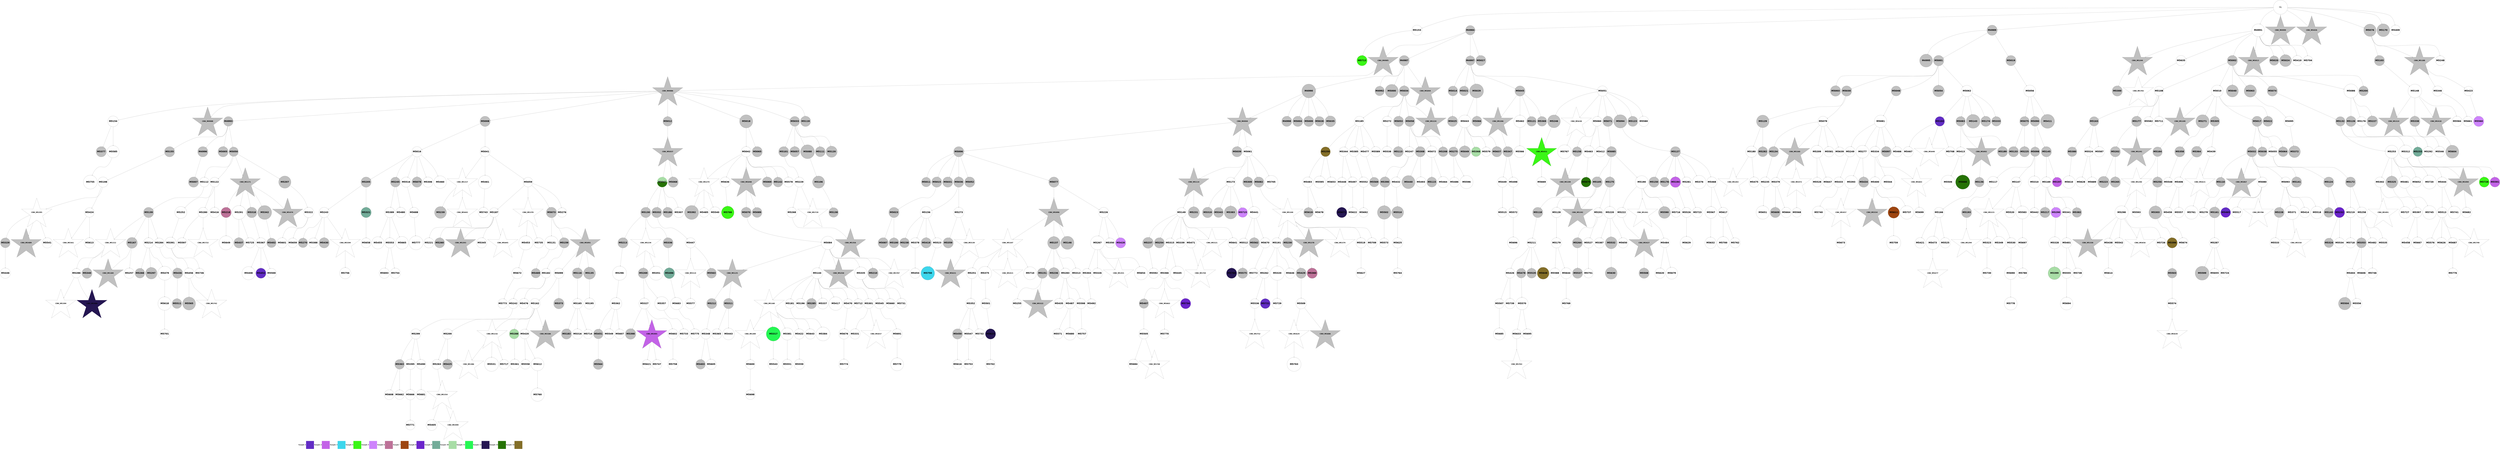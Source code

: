 digraph G { 
rankdir=TB;
5120 -> 5131;
5120 -> 5161;
5120 -> 5170;
5122 -> 5141;
5122 -> 5171;
5122 -> 5334;
5123 -> 5186;
5123 -> 5397;
5125 -> 5253;
5126 -> 5491;
5126 -> 5664;
5126 -> 5732;
5127 -> 5172;
5128 -> 5215;
5128 -> 5254;
5128 -> 5302;
5128 -> 5398;
5128 -> 5543;
5128 -> 5733;
5129 -> 5142;
5129 -> 5152;
5129 -> 5216;
5130 -> 5162;
5131 -> 5275;
5131 -> 5399;
5131 -> 5439;
5131 -> 5734;
5132 -> 5187;
5132 -> 5201;
5132 -> 5606;
5132 -> 5735;
5133 -> 5188;
5134 -> 5303;
5136 -> 5163;
5138 -> 5173;
5138 -> 5255;
5140 -> 5189;
5141 -> 5217;
5142 -> 5235;
5146 -> 5276;
5146 -> 5304;
5146 -> 5440;
5148 -> 5164;
5148 -> 5256;
5149 -> 5236;
5149 -> 5335;
5150 -> 5257;
5151 -> 5174;
5151 -> 5202;
5151 -> 5218;
5151 -> 5305;
5151 -> 5400;
5151 -> 5492;
5152 -> 5203;
5153 -> 5204;
5153 -> 5306;
5154 -> 5237;
5154 -> 5258;
5154 -> 5360;
5155 -> 5493;
5156 -> 5277;
5156 -> 5336;
5158 -> 5259;
5159 -> 5219;
5160 -> 5190;
5161 -> 5175;
5161 -> 5260;
5161 -> 5307;
5161 -> 5337;
5163 -> 5176;
5163 -> 5191;
5163 -> 5238;
5163 -> 5308;
5168 -> 5192;
5168 -> 5205;
5168 -> 5220;
5168 -> 5309;
5168 -> 5361;
5168 -> 5441;
5168 -> 5494;
5168 -> 5736;
5169 -> 5193;
5169 -> 5221;
5171 -> 5239;
5171 -> 5544;
5171 -> 5607;
5172 -> 5338;
5172 -> 5362;
5172 -> 5442;
5172 -> 5608;
5173 -> 5261;
5173 -> 5278;
5173 -> 5339;
5173 -> 5363;
5173 -> 5495;
5173 -> 5545;
5173 -> 5665;
5175 -> 5279;
5175 -> 5546;
5176 -> 5310;
5176 -> 5364;
5177 -> 5737;
5178 -> 5401;
5178 -> 5609;
5179 -> 5222;
5180 -> 5262;
5180 -> 5402;
5180 -> 5443;
5180 -> 5547;
5181 -> 5263;
5181 -> 5666;
5182 -> 5223;
5183 -> 5206;
5184 -> 5403;
5184 -> 5496;
5185 -> 5311;
5186 -> 5224;
5186 -> 5240;
5186 -> 5312;
5186 -> 5444;
5186 -> 5610;
5187 -> 5404;
5187 -> 5548;
5187 -> 5611;
5188 -> 5264;
5188 -> 5280;
5189 -> 5207;
5189 -> 5340;
5189 -> 5738;
5190 -> 5445;
5190 -> 5497;
5190 -> 5549;
5191 -> 5208;
5191 -> 5281;
5192 -> 5313;
5192 -> 5341;
5192 -> 5405;
5192 -> 5446;
5192 -> 5667;
5193 -> 5241;
5193 -> 5314;
5193 -> 5365;
5193 -> 5406;
5195 -> 5242;
5195 -> 5315;
5195 -> 5342;
5195 -> 5366;
5195 -> 5498;
5196 -> 5243;
5196 -> 5282;
5197 -> 5343;
5197 -> 5367;
5197 -> 5407;
5197 -> 5739;
5199 -> 5225;
5199 -> 5244;
5200 -> 5316;
5201 -> 5226;
5201 -> 5265;
5203 -> 5612;
5203 -> 5668;
5204 -> 5227;
5204 -> 5499;
5205 -> 5408;
5206 -> 5266;
5206 -> 5500;
5209 -> 5283;
5209 -> 5368;
5209 -> 5409;
5209 -> 5501;
5209 -> 5613;
5211 -> 5245;
5211 -> 5284;
5211 -> 5317;
5211 -> 5369;
5211 -> 5669;
5212 -> 5370;
5212 -> 5447;
5214 -> 5246;
5214 -> 5285;
5214 -> 5614;
5214 -> 5740;
5215 -> 5286;
5215 -> 5344;
5215 -> 5670;
5217 -> 5318;
5218 -> 5550;
5222 -> 5319;
5222 -> 5448;
5224 -> 5287;
5224 -> 5449;
5225 -> 5288;
5225 -> 5551;
5226 -> 5247;
5226 -> 5289;
5229 -> 5267;
5229 -> 5345;
5230 -> 5371;
5231 -> 5346;
5233 -> 5552;
5233 -> 5671;
5235 -> 5450;
5235 -> 5502;
5235 -> 5553;
5235 -> 5672;
5236 -> 5372;
5237 -> 5320;
5238 -> 5290;
5238 -> 5321;
5238 -> 5503;
5239 -> 5347;
5239 -> 5373;
5239 -> 5554;
5240 -> 5410;
5240 -> 5555;
5240 -> 5741;
5242 -> 5673;
5243 -> 5742;
5244 -> 5411;
5244 -> 5556;
5244 -> 5674;
5246 -> 5451;
5250 -> 5291;
5250 -> 5374;
5250 -> 5452;
5252 -> 5557;
5253 -> 5292;
5253 -> 5743;
5254 -> 5453;
5256 -> 5348;
5256 -> 5558;
5257 -> 5615;
5258 -> 5293;
5258 -> 5375;
5259 -> 5675;
5261 -> 5616;
5264 -> 5322;
5264 -> 5617;
5266 -> 5323;
5267 -> 5294;
5267 -> 5412;
5267 -> 5454;
5267 -> 5618;
5268 -> 5324;
5269 -> 5413;
5269 -> 5504;
5270 -> 5455;
5271 -> 5414;
5271 -> 5456;
5273 -> 5457;
5274 -> 5325;
5275 -> 5376;
5276 -> 5415;
5277 -> 5326;
5277 -> 5349;
5277 -> 5505;
5277 -> 5676;
5277 -> 5744;
5280 -> 5327;
5282 -> 5377;
5282 -> 5506;
5282 -> 5559;
5283 -> 5507;
5283 -> 5619;
5283 -> 5677;
5285 -> 5508;
5286 -> 5560;
5286 -> 5745;
5287 -> 5378;
5288 -> 5561;
5291 -> 5328;
5291 -> 5350;
5291 -> 5379;
5291 -> 5678;
5292 -> 5380;
5293 -> 5351;
5293 -> 5381;
5295 -> 5382;
5296 -> 5562;
5297 -> 5383;
5297 -> 5563;
5298 -> 5416;
5298 -> 5509;
5298 -> 5564;
5299 -> 5510;
5299 -> 5620;
5301 -> 5417;
5301 -> 5458;
5302 -> 5384;
5304 -> 5621;
5304 -> 5746;
5305 -> 5747;
5307 -> 5459;
5307 -> 5511;
5307 -> 5622;
5308 -> 5460;
5310 -> 5418;
5310 -> 5512;
5311 -> 5623;
5311 -> 5679;
5311 -> 5748;
5312 -> 5385;
5313 -> 5624;
5314 -> 5352;
5315 -> 5461;
5315 -> 5749;
5319 -> 5353;
5319 -> 5513;
5319 -> 5565;
5320 -> 5386;
5322 -> 5354;
5322 -> 5462;
5322 -> 5566;
5322 -> 5680;
5322 -> 5750;
5323 -> 5387;
5323 -> 5419;
5323 -> 5514;
5325 -> 5355;
5325 -> 5681;
5326 -> 5515;
5326 -> 5751;
5327 -> 5420;
5328 -> 5516;
5329 -> 5388;
5329 -> 5463;
5332 -> 5464;
5332 -> 5517;
5333 -> 5465;
5334 -> 5466;
5335 -> 5389;
5335 -> 5467;
5336 -> 5468;
5336 -> 5518;
5336 -> 5752;
5339 -> 5390;
5339 -> 5469;
5341 -> 5567;
5342 -> 5391;
5344 -> 5753;
5345 -> 5682;
5346 -> 5625;
5346 -> 5683;
5347 -> 5754;
5349 -> 5421;
5351 -> 5422;
5351 -> 5519;
5351 -> 5626;
5352 -> 5423;
5353 -> 5470;
5356 -> 5471;
5358 -> 5424;
5358 -> 5568;
5358 -> 5627;
5359 -> 5569;
5359 -> 5684;
5359 -> 5755;
5360 -> 5520;
5362 -> 5570;
5362 -> 5628;
5365 -> 5425;
5366 -> 5426;
5368 -> 5472;
5368 -> 5521;
5370 -> 5685;
5371 -> 5473;
5371 -> 5522;
5372 -> 5427;
5372 -> 5629;
5376 -> 5474;
5376 -> 5571;
5376 -> 5756;
5377 -> 5428;
5377 -> 5630;
5378 -> 5429;
5378 -> 5523;
5381 -> 5757;
5382 -> 5572;
5386 -> 5475;
5386 -> 5573;
5386 -> 5631;
5387 -> 5632;
5387 -> 5686;
5388 -> 5430;
5390 -> 5431;
5390 -> 5687;
5390 -> 5758;
5391 -> 5432;
5391 -> 5476;
5391 -> 5524;
5394 -> 5477;
5394 -> 5759;
5395 -> 5574;
5399 -> 5525;
5402 -> 5478;
5403 -> 5633;
5403 -> 5688;
5404 -> 5634;
5405 -> 5575;
5409 -> 5576;
5413 -> 5479;
5413 -> 5577;
5413 -> 5689;
5414 -> 5526;
5415 -> 5480;
5415 -> 5760;
5417 -> 5481;
5419 -> 5690;
5420 -> 5527;
5421 -> 5482;
5421 -> 5691;
5424 -> 5578;
5424 -> 5635;
5424 -> 5761;
5425 -> 5579;
5425 -> 5762;
5428 -> 5528;
5428 -> 5580;
5430 -> 5483;
5430 -> 5581;
5431 -> 5529;
5437 -> 5530;
5437 -> 5692;
5444 -> 5582;
5444 -> 5636;
5446 -> 5583;
5447 -> 5584;
5448 -> 5585;
5448 -> 5637;
5450 -> 5531;
5450 -> 5763;
5451 -> 5532;
5453 -> 5533;
5455 -> 5693;
5456 -> 5534;
5457 -> 5764;
5460 -> 5535;
5462 -> 5638;
5463 -> 5639;
5465 -> 5536;
5465 -> 5586;
5465 -> 5694;
5468 -> 5537;
5468 -> 5765;
5471 -> 5538;
5471 -> 5587;
5472 -> 5695;
5473 -> 5539;
5474 -> 5640;
5475 -> 5588;
5477 -> 5696;
5480 -> 5589;
5480 -> 5766;
5481 -> 5697;
5483 -> 5698;
5485 -> 5767;
5486 -> 5590;
5487 -> 5699;
5492 -> 5591;
5492 -> 5641;
5494 -> 5700;
5495 -> 5768;
5496 -> 5592;
5497 -> 5701;
5501 -> 5593;
5502 -> 5594;
5503 -> 5642;
5505 -> 5769;
5506 -> 5770;
5507 -> 5643;
5507 -> 5702;
5508 -> 5644;
5508 -> 5703;
5511 -> 5595;
5511 -> 5704;
5514 -> 5705;
5518 -> 5706;
5519 -> 5645;
5519 -> 5771;
5520 -> 5707;
5521 -> 5646;
5522 -> 5596;
5525 -> 5647;
5526 -> 5597;
5527 -> 5598;
5529 -> 5708;
5529 -> 5772;
5531 -> 5709;
5533 -> 5648;
5533 -> 5710;
5534 -> 5649;
5536 -> 5599;
5537 -> 5600;
5537 -> 5650;
5537 -> 5711;
5537 -> 5773;
5538 -> 5601;
5540 -> 5712;
5543 -> 5651;
5547 -> 5774;
5548 -> 5652;
5548 -> 5713;
5550 -> 5653;
5551 -> 5775;
5554 -> 5714;
5556 -> 5654;
5560 -> 5776;
5563 -> 5655;
5569 -> 5715;
5571 -> 5777;
5576 -> 5716;
5577 -> 5717;
5577 -> 5778;
5579 -> 5718;
5591 -> 5656;
5594 -> 5657;
5594 -> 5719;
5596 -> 5720;
5598 -> 5658;
5607 -> 5721;
5609 -> 5779;
5618 -> 5780;
5622 -> 5781;
5624 -> 5722;
5626 -> 5782;
5627 -> 5723;
5635 -> 5783;
5636 -> 5784;
5639 -> 5785;
5641 -> 5724;
5641 -> 5786;
5642 -> 5725;
5647 -> 5726;
5648 -> 5787;
5649 -> 5788;
5657 -> 5727;
5659 -> 5789;
5660 -> 5790;
5662 -> 5791;
5665 -> 5792;
5668 -> 5793;
5687 -> 5794;
5690 -> 5795;
5694 -> 5796;
5696 -> 5797;
5700 -> 5798;
5707 -> 5799;
5711 -> 5800;
5712 -> 5801;
5714 -> 5802;
5715 -> 5803;
5721 -> 5804;
5007 -> 5008;
5007 -> 5013;
5007 -> 5015;
5007 -> 5023;
5007 -> 5050;
5007 -> 5100;
5007 -> 5177;
5007 -> 5194;
5007 -> 5433;
5008 -> 5009;
5008 -> 5011;
5008 -> 5021;
5008 -> 5051;
5009 -> 5010;
5010 -> 5012;
5010 -> 5017;
5010 -> 5032;
5010 -> 5036;
5010 -> 5042;
5010 -> 5057;
5010 -> 5143;
5010 -> 5178;
5011 -> 5014;
5011 -> 5016;
5011 -> 5024;
5011 -> 5058;
5011 -> 5068;
5013 -> 5019;
5013 -> 5025;
5013 -> 5043;
5014 -> 5018;
5014 -> 5022;
5014 -> 5028;
5014 -> 5033;
5014 -> 5052;
5014 -> 5059;
5015 -> 5026;
5015 -> 5037;
5015 -> 5044;
5015 -> 5048;
5015 -> 5268;
5015 -> 5434;
5015 -> 5659;
5015 -> 5728;
5017 -> 5020;
5017 -> 5029;
5017 -> 5074;
5017 -> 5179;
5018 -> 5030;
5018 -> 5063;
5018 -> 5085;
5020 -> 5031;
5021 -> 5038;
5021 -> 5045;
5021 -> 5053;
5021 -> 5069;
5021 -> 5075;
5025 -> 5027;
5025 -> 5054;
5025 -> 5070;
5025 -> 5078;
5025 -> 5086;
5026 -> 5034;
5026 -> 5064;
5026 -> 5087;
5026 -> 5098;
5026 -> 5110;
5026 -> 5132;
5026 -> 5228;
5030 -> 5035;
5030 -> 5039;
5030 -> 5055;
5030 -> 5060;
5030 -> 5076;
5030 -> 5101;
5032 -> 5040;
5032 -> 5065;
5034 -> 5041;
5034 -> 5046;
5034 -> 5133;
5034 -> 5295;
5034 -> 5329;
5036 -> 5061;
5038 -> 5049;
5039 -> 5047;
5040 -> 5102;
5040 -> 5229;
5040 -> 5269;
5040 -> 5330;
5040 -> 5484;
5040 -> 5540;
5041 -> 5056;
5041 -> 5062;
5041 -> 5079;
5041 -> 5088;
5042 -> 5066;
5042 -> 5089;
5043 -> 5080;
5047 -> 5111;
5047 -> 5124;
5053 -> 5067;
5053 -> 5090;
5054 -> 5103;
5054 -> 5153;
5056 -> 5091;
5056 -> 5104;
5056 -> 5117;
5056 -> 5134;
5056 -> 5165;
5057 -> 5081;
5057 -> 5112;
5057 -> 5125;
5057 -> 5135;
5057 -> 5144;
5058 -> 5077;
5058 -> 5082;
5058 -> 5209;
5058 -> 5248;
5058 -> 5296;
5060 -> 5180;
5060 -> 5297;
5061 -> 5071;
5061 -> 5092;
5065 -> 5083;
5065 -> 5181;
5065 -> 5485;
5066 -> 5072;
5066 -> 5093;
5066 -> 5166;
5066 -> 5298;
5066 -> 5602;
5066 -> 5660;
5067 -> 5073;
5067 -> 5299;
5067 -> 5392;
5067 -> 5603;
5067 -> 5661;
5069 -> 5145;
5069 -> 5230;
5069 -> 5393;
5069 -> 5486;
5070 -> 5105;
5071 -> 5154;
5071 -> 5210;
5071 -> 5331;
5071 -> 5356;
5072 -> 5094;
5072 -> 5113;
5074 -> 5136;
5074 -> 5146;
5074 -> 5195;
5074 -> 5231;
5075 -> 5084;
5075 -> 5095;
5075 -> 5118;
5075 -> 5147;
5075 -> 5270;
5075 -> 5604;
5075 -> 5662;
5077 -> 5137;
5079 -> 5148;
5079 -> 5196;
5080 -> 5099;
5080 -> 5114;
5080 -> 5435;
5082 -> 5096;
5082 -> 5232;
5082 -> 5271;
5082 -> 5332;
5083 -> 5097;
5083 -> 5211;
5083 -> 5300;
5083 -> 5394;
5084 -> 5182;
5084 -> 5436;
5084 -> 5487;
5085 -> 5106;
5085 -> 5138;
5085 -> 5197;
5085 -> 5333;
5085 -> 5729;
5086 -> 5107;
5086 -> 5126;
5086 -> 5167;
5086 -> 5198;
5086 -> 5357;
5087 -> 5119;
5094 -> 5108;
5095 -> 5109;
5096 -> 5139;
5096 -> 5488;
5097 -> 5115;
5097 -> 5155;
5097 -> 5183;
5098 -> 5156;
5099 -> 5157;
5099 -> 5249;
5100 -> 5127;
5100 -> 5212;
5100 -> 5272;
5101 -> 5120;
5101 -> 5250;
5103 -> 5158;
5103 -> 5184;
5103 -> 5233;
5103 -> 5605;
5103 -> 5663;
5104 -> 5185;
5104 -> 5489;
5104 -> 5541;
5104 -> 5730;
5105 -> 5121;
5105 -> 5273;
5105 -> 5301;
5105 -> 5358;
5105 -> 5490;
5106 -> 5128;
5107 -> 5116;
5107 -> 5213;
5107 -> 5437;
5108 -> 5149;
5108 -> 5168;
5108 -> 5234;
5108 -> 5274;
5108 -> 5359;
5108 -> 5731;
5109 -> 5129;
5109 -> 5199;
5109 -> 5214;
5110 -> 5150;
5110 -> 5200;
5110 -> 5251;
5112 -> 5130;
5114 -> 5122;
5114 -> 5169;
5115 -> 5123;
5115 -> 5140;
5115 -> 5159;
5116 -> 5160;
5117 -> 5252;
5117 -> 5395;
5117 -> 5438;
5117 -> 5542;
5118 -> 5151;
5119 -> 5396;
5283 [shape=circle style=filled fillcolor="#836e28" fontname="helvetica-bold" fontsize=56 label="M5259" width=2.58 height=2 ];
5672 [shape=circle style=filled fillcolor="#836e28" fontname="helvetica-bold" fontsize=56 label="M5648" width=4.17 height=2 ];
5354 [shape=star style=filled fillcolor=grey fontname="helvetica-bold" fontsize=42 label="CNV_M5330"];
5353 [shape=circle style=filled fillcolor=grey fontname="helvetica-bold" fontsize=56 label="M5329" width=2.41 height=2 ];
5420 [shape=circle style=filled fillcolor="#836e28" fontname="helvetica-bold" fontsize=56 label="M5396" width=1.06 height=2 ];
5419 [shape=circle style=filled fillcolor=white fontname="helvetica-bold" fontsize=56 label="M5395" width=0.97 height=2 ];
5019 [shape=circle style=filled fillcolor=grey fontname="helvetica-bold" fontsize=56 label="M4995" width=4.57 height=2 ];
5298 [shape=star style=filled fillcolor=white fontname="helvetica-bold" fontsize=42 label="CNV_M5274"];
5406 [shape=circle style=filled fillcolor=grey fontname="helvetica-bold" fontsize=56 label="M5382" width=2.65 height=2 ];
5220 [shape=circle style=filled fillcolor=white fontname="helvetica-bold" fontsize=56 label="M5196" width=1.87 height=2 ];
5764 [shape=circle style=filled fillcolor=white fontname="helvetica-bold" fontsize=56 label="M5740" width=4.52 height=2 ];
5542 [shape=circle style=filled fillcolor=white fontname="helvetica-bold" fontsize=56 label="M5518" width=4.38 height=2 ];
5357 [shape=circle style=filled fillcolor=grey fontname="helvetica-bold" fontsize=56 label="M5333" width=2.94 height=2 ];
5340 [shape=circle style=filled fillcolor=white fontname="helvetica-bold" fontsize=56 label="M5316" width=1.82 height=2 ];
5677 [shape=circle style=filled fillcolor=white fontname="helvetica-bold" fontsize=56 label="M5653" width=2.09 height=2 ];
5048 [shape=circle style=filled fillcolor=grey fontname="helvetica-bold" fontsize=56 label="M5024" width=4.21 height=2 ];
5106 [shape=circle style=filled fillcolor=grey fontname="helvetica-bold" fontsize=56 label="M5082" width=1.66 height=2 ];
5527 [shape=circle style=filled fillcolor=grey fontname="helvetica-bold" fontsize=56 label="M5503" width=2.77 height=2 ];
5690 [shape=circle style=filled fillcolor=white fontname="helvetica-bold" fontsize=56 label="M5666" width=0.7 height=2 ];
5713 [shape=circle style=filled fillcolor=white fontname="helvetica-bold" fontsize=56 label="M5689" width=0.65 height=2 ];
5098 [shape=circle style=filled fillcolor=grey fontname="helvetica-bold" fontsize=56 label="M5074" width=1.16 height=2 ];
5654 [shape=circle style=filled fillcolor=grey fontname="helvetica-bold" fontsize=56 label="M5630" width=4.18 height=2 ];
5072 [shape=star style=filled fillcolor=grey fontname="helvetica-bold" fontsize=42 label="CNV_M5048"];
5271 [shape=circle style=filled fillcolor=white fontname="helvetica-bold" fontsize=56 label="M5247" width=1.21 height=2 ];
5255 [shape=circle style=filled fillcolor=grey fontname="helvetica-bold" fontsize=56 label="M5231" width=3.99 height=2 ];
5394 [shape=star style=filled fillcolor=white fontname="helvetica-bold" fontsize=42 label="CNV_M5370"];
5523 [shape=star style=filled fillcolor=white fontname="helvetica-bold" fontsize=42 label="CNV_M5499"];
5082 [shape=circle style=filled fillcolor=grey fontname="helvetica-bold" fontsize=56 label="M5058" width=1.68 height=2 ];
5570 [shape=circle style=filled fillcolor=white fontname="helvetica-bold" fontsize=56 label="M5546" width=3.84 height=2 ];
5188 [shape=circle style=filled fillcolor=grey fontname="helvetica-bold" fontsize=56 label="M5164" width=2.72 height=2 ];
5630 [shape=circle style=filled fillcolor=white fontname="helvetica-bold" fontsize=56 label="M5606" width=1.81 height=2 ];
5312 [shape=circle style=filled fillcolor="#a8dda6" fontname="helvetica-bold" fontsize=56 label="M5288" width=2.54 height=2 ];
5224 [shape=circle style=filled fillcolor=white fontname="helvetica-bold" fontsize=56 label="M5200" width=0.96 height=2 ];
5147 [shape=circle style=filled fillcolor=grey fontname="helvetica-bold" fontsize=56 label="M5123" width=2.14 height=2 ];
5151 [shape=circle style=filled fillcolor=grey fontname="helvetica-bold" fontsize=56 label="M5127" width=1.94 height=2 ];
5185 [shape=circle style=filled fillcolor=grey fontname="helvetica-bold" fontsize=56 label="M5161" width=3.84 height=2 ];
5559 [shape=circle style=filled fillcolor=white fontname="helvetica-bold" fontsize=56 label="M5535" width=2.52 height=2 ];
5509 [shape=circle style=filled fillcolor=white fontname="helvetica-bold" fontsize=56 label="M5485" width=3.17 height=2 ];
5728 [shape=circle style=filled fillcolor=white fontname="helvetica-bold" fontsize=56 label="M5704" width=3.39 height=2 ];
5213 [shape=circle style=filled fillcolor=grey fontname="helvetica-bold" fontsize=56 label="M5189" width=0.16 height=2 ];
5712 [shape=circle style=filled fillcolor=white fontname="helvetica-bold" fontsize=56 label="M5688" width=1.72 height=2 ];
5299 [shape=circle style=filled fillcolor=grey fontname="helvetica-bold" fontsize=56 label="M5275" width=2.91 height=2 ];
5650 [shape=circle style=filled fillcolor=white fontname="helvetica-bold" fontsize=56 label="M5626" width=3.79 height=2 ];
5342 [shape=circle style=filled fillcolor=grey fontname="helvetica-bold" fontsize=56 label="M5318" width=3.69 height=2 ];
5167 [shape=circle style=filled fillcolor=grey fontname="helvetica-bold" fontsize=56 label="M5143" width=4.87 height=2 ];
5234 [shape=circle style=filled fillcolor=grey fontname="helvetica-bold" fontsize=56 label="M5210" width=0.31 height=2 ];
5667 [shape=circle style=filled fillcolor=white fontname="helvetica-bold" fontsize=56 label="M5643" width=3.62 height=2 ];
5020 [shape=circle style=filled fillcolor=grey fontname="helvetica-bold" fontsize=56 label="M4996" width=0.68 height=2 ];
5517 [shape=circle style=filled fillcolor=white fontname="helvetica-bold" fontsize=56 label="M5493" width=3.66 height=2 ];
5547 [shape=circle style=filled fillcolor=white fontname="helvetica-bold" fontsize=56 label="M5523" width=0.93 height=2 ];
5099 [shape=circle style=filled fillcolor=grey fontname="helvetica-bold" fontsize=56 label="M5075" width=2.78 height=2 ];
5740 [shape=circle style=filled fillcolor=white fontname="helvetica-bold" fontsize=56 label="M5716" width=2.8 height=2 ];
5405 [shape=circle style=filled fillcolor=white fontname="helvetica-bold" fontsize=56 label="M5381" width=4.33 height=2 ];
5238 [shape=circle style=filled fillcolor=white fontname="helvetica-bold" fontsize=56 label="M5214" width=0.77 height=2 ];
5350 [shape=circle style=filled fillcolor=white fontname="helvetica-bold" fontsize=56 label="M5326" width=1.88 height=2 ];
5653 [shape=circle style=filled fillcolor=white fontname="helvetica-bold" fontsize=56 label="M5629" width=4.52 height=2 ];
5133 [shape=star style=filled fillcolor=grey fontname="helvetica-bold" fontsize=42 label="CNV_M5109"];
5669 [shape=star style=filled fillcolor=white fontname="helvetica-bold" fontsize=42 label="CNV_M5645"];
5064 [shape=circle style=filled fillcolor=grey fontname="helvetica-bold" fontsize=56 label="M5040" width=4.23 height=2 ];
5599 [shape=circle style=filled fillcolor=grey fontname="helvetica-bold" fontsize=56 label="M5575" width=0.87 height=2 ];
5230 [shape=star style=filled fillcolor=grey fontname="helvetica-bold" fontsize=42 label="CNV_M5206"];
5156 [shape=circle style=filled fillcolor=grey fontname="helvetica-bold" fontsize=56 label="M5132" width=3.09 height=2 ];
5293 [shape=circle style=filled fillcolor=grey fontname="helvetica-bold" fontsize=56 label="M5269" width=3.62 height=2 ];
5658 [shape=star style=filled fillcolor=white fontname="helvetica-bold" fontsize=42 label="CNV_M5634"];
5758 [shape=circle style=filled fillcolor="#6b25cb" fontname="helvetica-bold" fontsize=56 label="M5734" width=1.78 height=2 ];
5024 [shape=circle style=filled fillcolor=grey fontname="helvetica-bold" fontsize=56 label="M5000" width=4.65 height=2 ];
5786 [shape=circle style=filled fillcolor=white fontname="helvetica-bold" fontsize=56 label="M5762" width=3.57 height=2 ];
5444 [shape=circle style=filled fillcolor=white fontname="helvetica-bold" fontsize=56 label="M5420" width=2.56 height=2 ];
5573 [shape=circle style=filled fillcolor=white fontname="helvetica-bold" fontsize=56 label="M5549" width=1.12 height=2 ];
5553 [shape=circle style=filled fillcolor=grey fontname="helvetica-bold" fontsize=56 label="M5529" width=3.45 height=2 ];
5519 [shape=star style=filled fillcolor="#c363e7" fontname="helvetica-bold" fontsize=42 label="CNV_M5495"];
5514 [shape=circle style=filled fillcolor=white fontname="helvetica-bold" fontsize=56 label="M5490" width=2.64 height=2 ];
5598 [shape=circle style=filled fillcolor=white fontname="helvetica-bold" fontsize=56 label="M5574" width=1.48 height=2 ];
5554 [shape=circle style=filled fillcolor=white fontname="helvetica-bold" fontsize=56 label="M5530" width=1.65 height=2 ];
5288 [shape=circle style=filled fillcolor=grey fontname="helvetica-bold" fontsize=56 label="M5264" width=1.9 height=2 ];
5487 [shape=circle style=filled fillcolor=white fontname="helvetica-bold" fontsize=56 label="M5463" width=4.23 height=2 ];
5457 [shape=circle style=filled fillcolor=white fontname="helvetica-bold" fontsize=56 label="M5433" width=0.31 height=2 ];
5029 [shape=circle style=filled fillcolor=grey fontname="helvetica-bold" fontsize=56 label="M5005" width=0.96 height=2 ];
5516 [shape=circle style=filled fillcolor=white fontname="helvetica-bold" fontsize=56 label="M5492" width=3.34 height=2 ];
5432 [shape=circle style=filled fillcolor=white fontname="helvetica-bold" fontsize=56 label="M5408" width=4.67 height=2 ];
5492 [shape=circle style=filled fillcolor=white fontname="helvetica-bold" fontsize=56 label="M5468" width=3.69 height=2 ];
5434 [shape=circle style=filled fillcolor=white fontname="helvetica-bold" fontsize=56 label="M5410" width=1.62 height=2 ];
5532 [shape=circle style=filled fillcolor=grey fontname="helvetica-bold" fontsize=56 label="M5508" width=3.63 height=2 ];
5792 [shape=circle style=filled fillcolor="#251652" fontname="helvetica-bold" fontsize=56 label="M5768" width=0.42 height=2 ];
5729 [shape=circle style=filled fillcolor=white fontname="helvetica-bold" fontsize=56 label="M5705" width=4.7 height=2 ];
5621 [shape=circle style=filled fillcolor=white fontname="helvetica-bold" fontsize=56 label="M5597" width=0.1 height=2 ];
5400 [shape=circle style=filled fillcolor=white fontname="helvetica-bold" fontsize=56 label="M5376" width=4.74 height=2 ];
5157 [shape=circle style=filled fillcolor=grey fontname="helvetica-bold" fontsize=56 label="M5133" width=0.87 height=2 ];
5274 [shape=star style=filled fillcolor=grey fontname="helvetica-bold" fontsize=42 label="CNV_M5250"];
5080 [shape=circle style=filled fillcolor=white fontname="helvetica-bold" fontsize=56 label="M5056" width=4.18 height=2 ];
5186 [shape=circle style=filled fillcolor=white fontname="helvetica-bold" fontsize=56 label="M5162" width=1.29 height=2 ];
5077 [shape=circle style=filled fillcolor=grey fontname="helvetica-bold" fontsize=56 label="M5053" width=1.06 height=2 ];
5734 [shape=circle style=filled fillcolor=white fontname="helvetica-bold" fontsize=56 label="M5710" width=4.57 height=2 ];
5326 [shape=circle style=filled fillcolor=white fontname="helvetica-bold" fontsize=56 label="M5302" width=0.35 height=2 ];
5752 [shape=circle style=filled fillcolor="#3af616" fontname="helvetica-bold" fontsize=56 label="M5728" width=2.14 height=2 ];
5317 [shape=star style=filled fillcolor=grey fontname="helvetica-bold" fontsize=42 label="CNV_M5293"];
5590 [shape=circle style=filled fillcolor=white fontname="helvetica-bold" fontsize=56 label="M5566" width=4.16 height=2 ];
5011 [shape=circle style=filled fillcolor=grey fontname="helvetica-bold" fontsize=56 label="M4987" width=1.73 height=2 ];
5217 [shape=circle style=filled fillcolor=grey fontname="helvetica-bold" fontsize=56 label="M5193" width=0.39 height=2 ];
5639 [shape=star style=filled fillcolor=white fontname="helvetica-bold" fontsize=42 label="CNV_M5615"];
5505 [shape=circle style=filled fillcolor=white fontname="helvetica-bold" fontsize=56 label="M5481" width=4.34 height=2 ];
5221 [shape=circle style=filled fillcolor="#c363e7" fontname="helvetica-bold" fontsize=56 label="M5197" width=2.83 height=2 ];
5143 [shape=circle style=filled fillcolor=grey fontname="helvetica-bold" fontsize=56 label="M5119" width=1.81 height=2 ];
5774 [shape=circle style=filled fillcolor="#3dd6ec" fontname="helvetica-bold" fontsize=56 label="M5750" width=4.79 height=2 ];
5358 [shape=circle style=filled fillcolor=white fontname="helvetica-bold" fontsize=56 label="M5334" width=3.79 height=2 ];
5081 [shape=circle style=filled fillcolor=grey fontname="helvetica-bold" fontsize=56 label="M5057" width=0.8 height=2 ];
5182 [shape=circle style=filled fillcolor=grey fontname="helvetica-bold" fontsize=56 label="M5158" width=2.63 height=2 ];
5648 [shape=star style=filled fillcolor=white fontname="helvetica-bold" fontsize=42 label="CNV_M5624"];
5747 [shape=circle style=filled fillcolor=white fontname="helvetica-bold" fontsize=56 label="M5723" width=1.97 height=2 ];
5610 [shape=star style=filled fillcolor=grey fontname="helvetica-bold" fontsize=42 label="CNV_M5586"];
5232 [shape=circle style=filled fillcolor=grey fontname="helvetica-bold" fontsize=56 label="M5208" width=2.59 height=2 ];
5361 [shape=circle style=filled fillcolor=white fontname="helvetica-bold" fontsize=56 label="M5337" width=3.83 height=2 ];
5700 [shape=circle style=filled fillcolor=white fontname="helvetica-bold" fontsize=56 label="M5676" width=0.87 height=2 ];
5753 [shape=circle style=filled fillcolor=white fontname="helvetica-bold" fontsize=56 label="M5729" width=3.68 height=2 ];
5533 [shape=circle style=filled fillcolor=white fontname="helvetica-bold" fontsize=56 label="M5509" width=3.73 height=2 ];
5625 [shape=circle style=filled fillcolor=white fontname="helvetica-bold" fontsize=56 label="M5601" width=0.06 height=2 ];
5560 [shape=circle style=filled fillcolor=white fontname="helvetica-bold" fontsize=56 label="M5536" width=2.55 height=2 ];
5478 [shape=circle style=filled fillcolor=white fontname="helvetica-bold" fontsize=56 label="M5454" width=3.59 height=2 ];
5602 [shape=circle style=filled fillcolor=white fontname="helvetica-bold" fontsize=56 label="M5578" width=2.29 height=2 ];
5324 [shape=circle style=filled fillcolor=grey fontname="helvetica-bold" fontsize=56 label="M5300" width=0.68 height=2 ];
5226 [shape=circle style=filled fillcolor=grey fontname="helvetica-bold" fontsize=56 label="M5202" width=1.29 height=2 ];
5462 [shape=circle style=filled fillcolor=white fontname="helvetica-bold" fontsize=56 label="M5438" width=3.19 height=2 ];
5600 [shape=circle style=filled fillcolor=white fontname="helvetica-bold" fontsize=56 label="M5576" width=2.29 height=2 ];
5303 [shape=circle style=filled fillcolor=white fontname="helvetica-bold" fontsize=56 label="M5279" width=2.88 height=2 ];
5096 [shape=circle style=filled fillcolor=white fontname="helvetica-bold" fontsize=56 label="M5072" width=4.02 height=2 ];
5607 [shape=circle style=filled fillcolor=white fontname="helvetica-bold" fontsize=56 label="M5583" width=4.56 height=2 ];
5446 [shape=circle style=filled fillcolor=white fontname="helvetica-bold" fontsize=56 label="M5422" width=0.5 height=2 ];
5305 [shape=circle style=filled fillcolor=white fontname="helvetica-bold" fontsize=56 label="M5281" width=1.45 height=2 ];
5477 [shape=circle style=filled fillcolor=white fontname="helvetica-bold" fontsize=56 label="M5453" width=4.99 height=2 ];
5356 [shape=circle style=filled fillcolor=grey fontname="helvetica-bold" fontsize=56 label="M5332" width=0.14 height=2 ];
5355 [shape=circle style=filled fillcolor=white fontname="helvetica-bold" fontsize=56 label="M5331" width=0.48 height=2 ];
5308 [shape=circle style=filled fillcolor=white fontname="helvetica-bold" fontsize=56 label="M5284" width=2.74 height=2 ];
5053 [shape=circle style=filled fillcolor=grey fontname="helvetica-bold" fontsize=56 label="M5029" width=4.93 height=2 ];
5726 [shape=circle style=filled fillcolor=white fontname="helvetica-bold" fontsize=56 label="M5702" width=2.9 height=2 ];
5031 [shape=circle style=filled fillcolor=grey fontname="helvetica-bold" fontsize=56 label="M5007" width=1.34 height=2 ];
5539 [shape=circle style=filled fillcolor=white fontname="helvetica-bold" fontsize=56 label="M5515" width=2.8 height=2 ];
5526 [shape=circle style=filled fillcolor=grey fontname="helvetica-bold" fontsize=56 label="M5502" width=4.78 height=2 ];
5536 [shape=circle style=filled fillcolor=white fontname="helvetica-bold" fontsize=56 label="M5512" width=3.15 height=2 ];
5184 [shape=star style=filled fillcolor=grey fontname="helvetica-bold" fontsize=42 label="CNV_M5160"];
5325 [shape=circle style=filled fillcolor=white fontname="helvetica-bold" fontsize=56 label="M5301" width=2.4 height=2 ];
5743 [shape=star style=filled fillcolor=white fontname="helvetica-bold" fontsize=42 label="CNV_M5719"];
5776 [shape=star style=filled fillcolor=white fontname="helvetica-bold" fontsize=42 label="CNV_M5752"];
5331 [shape=circle style=filled fillcolor=white fontname="helvetica-bold" fontsize=56 label="M5307" width=0.6 height=2 ];
5192 [shape=star style=filled fillcolor=white fontname="helvetica-bold" fontsize=42 label="CNV_M5168"];
5662 [shape=star style=filled fillcolor=white fontname="helvetica-bold" fontsize=42 label="CNV_M5638"];
5388 [shape=circle style=filled fillcolor=grey fontname="helvetica-bold" fontsize=56 label="M5364" width=3.82 height=2 ];
5593 [shape=circle style=filled fillcolor=grey fontname="helvetica-bold" fontsize=56 label="M5569" width=2.89 height=2 ];
5327 [shape=circle style=filled fillcolor=grey fontname="helvetica-bold" fontsize=56 label="M5303" width=4.6 height=2 ];
5132 [shape=circle style=filled fillcolor=white fontname="helvetica-bold" fontsize=56 label="M5108" width=3.06 height=2 ];
5475 [shape=circle style=filled fillcolor=grey fontname="helvetica-bold" fontsize=56 label="M5451" width=2.64 height=2 ];
5046 [shape=circle style=filled fillcolor=grey fontname="helvetica-bold" fontsize=56 label="M5022" width=2.21 height=2 ];
5381 [shape=circle style=filled fillcolor=white fontname="helvetica-bold" fontsize=56 label="M5357" width=4.9 height=2 ];
5007 [label="GL" fontname="arial-bold" fontsize=56 width=5 height=5];
5802 [shape=circle style=filled fillcolor=white fontname="helvetica-bold" fontsize=56 label="M5778" width=4.53 height=2 ];
5470 [shape=circle style=filled fillcolor=white fontname="helvetica-bold" fontsize=56 label="M5446" width=1.9 height=2 ];
5259 [shape=circle style=filled fillcolor=white fontname="helvetica-bold" fontsize=56 label="M5235" width=0.35 height=2 ];
5605 [shape=circle style=filled fillcolor=white fontname="helvetica-bold" fontsize=56 label="M5581" width=1.26 height=2 ];
5121 [shape=circle style=filled fillcolor=grey fontname="helvetica-bold" fontsize=56 label="M5097" width=1.45 height=2 ];
5744 [shape=circle style=filled fillcolor=white fontname="helvetica-bold" fontsize=56 label="M5720" width=4.87 height=2 ];
5197 [shape=circle style=filled fillcolor=white fontname="helvetica-bold" fontsize=56 label="M5173" width=3.43 height=2 ];
5089 [shape=circle style=filled fillcolor=grey fontname="helvetica-bold" fontsize=56 label="M5065" width=1.68 height=2 ];
5435 [shape=circle style=filled fillcolor=grey fontname="helvetica-bold" fontsize=56 label="M5411" width=4.93 height=2 ];
5152 [shape=circle style=filled fillcolor=white fontname="helvetica-bold" fontsize=56 label="M5128" width=0.59 height=2 ];
5309 [shape=circle style=filled fillcolor=grey fontname="helvetica-bold" fontsize=56 label="M5285" width=1.24 height=2 ];
5316 [shape=circle style=filled fillcolor=white fontname="helvetica-bold" fontsize=56 label="M5292" width=1.91 height=2 ];
5425 [shape=circle style=filled fillcolor=white fontname="helvetica-bold" fontsize=56 label="M5401" width=1.53 height=2 ];
5142 [shape=circle style=filled fillcolor=grey fontname="helvetica-bold" fontsize=56 label="M5118" width=0.47 height=2 ];
5208 [shape=star style=filled fillcolor=grey fontname="helvetica-bold" fontsize=42 label="CNV_M5184"];
5170 [shape=circle style=filled fillcolor=grey fontname="helvetica-bold" fontsize=56 label="M5146" width=4.62 height=2 ];
5555 [shape=circle style=filled fillcolor=white fontname="helvetica-bold" fontsize=56 label="M5531" width=4.94 height=2 ];
5682 [shape=circle style=filled fillcolor=white fontname="helvetica-bold" fontsize=56 label="M5658" width=2.39 height=2 ];
5693 [shape=circle style=filled fillcolor=white fontname="helvetica-bold" fontsize=56 label="M5669" width=1.6 height=2 ];
5384 [shape=circle style=filled fillcolor="#bd7298" fontname="helvetica-bold" fontsize=56 label="M5360" width=1.68 height=2 ];
5725 [shape=circle style=filled fillcolor=white fontname="helvetica-bold" fontsize=56 label="M5701" width=2.64 height=2 ];
5617 [shape=circle style=filled fillcolor=white fontname="helvetica-bold" fontsize=56 label="M5593" width=2.98 height=2 ];
5681 [shape=star style=filled fillcolor=white fontname="helvetica-bold" fontsize=42 label="CNV_M5657"];
5722 [shape=circle style=filled fillcolor=white fontname="helvetica-bold" fontsize=56 label="M5698" width=2.7 height=2 ];
5750 [shape=circle style=filled fillcolor=white fontname="helvetica-bold" fontsize=56 label="M5726" width=1.05 height=2 ];
5490 [shape=circle style=filled fillcolor=white fontname="helvetica-bold" fontsize=56 label="M5466" width=0.42 height=2 ];
5328 [shape=circle style=filled fillcolor=white fontname="helvetica-bold" fontsize=56 label="M5304" width=3.29 height=2 ];
5657 [shape=circle style=filled fillcolor=white fontname="helvetica-bold" fontsize=56 label="M5633" width=2.84 height=2 ];
5535 [shape=circle style=filled fillcolor=grey fontname="helvetica-bold" fontsize=56 label="M5511" width=2.46 height=2 ];
5319 [shape=star style=filled fillcolor=white fontname="helvetica-bold" fontsize=42 label="CNV_M5295"];
5282 [shape=circle style=filled fillcolor=white fontname="helvetica-bold" fontsize=56 label="M5258" width=3.84 height=2 ];
5334 [shape=circle style=filled fillcolor=white fontname="helvetica-bold" fontsize=56 label="M5310" width=4.27 height=2 ];
5365 [shape=circle style=filled fillcolor=white fontname="helvetica-bold" fontsize=56 label="M5341" width=3 height=2 ];
5491 [shape=circle style=filled fillcolor=white fontname="helvetica-bold" fontsize=56 label="M5467" width=0.74 height=2 ];
5079 [shape=circle style=filled fillcolor=white fontname="helvetica-bold" fontsize=56 label="M5055" width=3.38 height=2 ];
5546 [shape=star style=filled fillcolor=grey fontname="helvetica-bold" fontsize=42 label="CNV_M5522"];
5716 [shape=circle style=filled fillcolor=white fontname="helvetica-bold" fontsize=56 label="M5692" width=2.84 height=2 ];
5104 [shape=circle style=filled fillcolor=white fontname="helvetica-bold" fontsize=56 label="M5080" width=2.08 height=2 ];
5176 [shape=star style=filled fillcolor=white fontname="helvetica-bold" fontsize=42 label="CNV_M5152"];
5095 [shape=circle style=filled fillcolor=grey fontname="helvetica-bold" fontsize=56 label="M5071" width=1.55 height=2 ];
5295 [shape=circle style=filled fillcolor=grey fontname="helvetica-bold" fontsize=56 label="M5271" width=4.68 height=2 ];
5222 [shape=circle style=filled fillcolor=white fontname="helvetica-bold" fontsize=56 label="M5198" width=0.12 height=2 ];
5196 [shape=circle style=filled fillcolor=grey fontname="helvetica-bold" fontsize=56 label="M5172" width=2.06 height=2 ];
5364 [shape=circle style=filled fillcolor=grey fontname="helvetica-bold" fontsize=56 label="M5340" width=1.35 height=2 ];
5401 [shape=circle style=filled fillcolor=grey fontname="helvetica-bold" fontsize=56 label="M5377" width=0.77 height=2 ];
5344 [shape=circle style=filled fillcolor=white fontname="helvetica-bold" fontsize=56 label="M5320" width=5 height=2 ];
5768 [shape=star style=filled fillcolor=white fontname="helvetica-bold" fontsize=42 label="CNV_M5744"];
5218 [shape=circle style=filled fillcolor="#c363e7" fontname="helvetica-bold" fontsize=56 label="M5194" width=3.73 height=2 ];
5056 [shape=circle style=filled fillcolor=grey fontname="helvetica-bold" fontsize=56 label="M5032" width=1.63 height=2 ];
5086 [shape=circle style=filled fillcolor=white fontname="helvetica-bold" fontsize=56 label="M5062" width=4 height=2 ];
5235 [shape=circle style=filled fillcolor=white fontname="helvetica-bold" fontsize=56 label="M5211" width=3.34 height=2 ];
5417 [shape=circle style=filled fillcolor=white fontname="helvetica-bold" fontsize=56 label="M5393" width=4.65 height=2 ];
5754 [shape=circle style=filled fillcolor=white fontname="helvetica-bold" fontsize=56 label="M5730" width=0.19 height=2 ];
5562 [shape=circle style=filled fillcolor=white fontname="helvetica-bold" fontsize=56 label="M5538" width=3.81 height=2 ];
5318 [shape=star style=filled fillcolor=white fontname="helvetica-bold" fontsize=42 label="CNV_M5294"];
5601 [shape=circle style=filled fillcolor=white fontname="helvetica-bold" fontsize=56 label="M5577" width=0.21 height=2 ];
5445 [shape=circle style=filled fillcolor=white fontname="helvetica-bold" fontsize=56 label="M5421" width=3.69 height=2 ];
5594 [shape=circle style=filled fillcolor=white fontname="helvetica-bold" fontsize=56 label="M5570" width=4.34 height=2 ];
5345 [shape=circle style=filled fillcolor="#73ac99" fontname="helvetica-bold" fontsize=56 label="M5321" width=0.07 height=2 ];
5015 [shape=circle style=filled fillcolor=white fontname="helvetica-bold" fontsize=56 label="M4991" width=4.49 height=2 ];
5243 [shape=circle style=filled fillcolor=white fontname="helvetica-bold" fontsize=56 label="M5219" width=0.5 height=2 ];
5166 [shape=circle style=filled fillcolor=grey fontname="helvetica-bold" fontsize=56 label="M5142" width=2.52 height=2 ];
5069 [shape=circle style=filled fillcolor=grey fontname="helvetica-bold" fontsize=56 label="M5045" width=0.8 height=2 ];
5363 [shape=circle style=filled fillcolor=white fontname="helvetica-bold" fontsize=56 label="M5339" width=3.12 height=2 ];
5088 [shape=circle style=filled fillcolor=grey fontname="helvetica-bold" fontsize=56 label="M5064" width=2.54 height=2 ];
5033 [shape=circle style=filled fillcolor=grey fontname="helvetica-bold" fontsize=56 label="M5009" width=1.6 height=2 ];
5279 [shape=circle style=filled fillcolor=white fontname="helvetica-bold" fontsize=56 label="M5255" width=3.14 height=2 ];
5219 [shape=circle style=filled fillcolor=white fontname="helvetica-bold" fontsize=56 label="M5195" width=3.93 height=2 ];
5034 [shape=circle style=filled fillcolor=white fontname="helvetica-bold" fontsize=56 label="M5010" width=4.16 height=2 ];
5765 [shape=circle style=filled fillcolor=white fontname="helvetica-bold" fontsize=56 label="M5741" width=4.49 height=2 ];
5252 [shape=circle style=filled fillcolor=grey fontname="helvetica-bold" fontsize=56 label="M5228" width=2.12 height=2 ];
5506 [shape=circle style=filled fillcolor=white fontname="helvetica-bold" fontsize=56 label="M5482" width=0.13 height=2 ];
5701 [shape=star style=filled fillcolor=white fontname="helvetica-bold" fontsize=42 label="CNV_M5677"];
5369 [shape=circle style=filled fillcolor=white fontname="helvetica-bold" fontsize=56 label="M5345" width=0.65 height=2 ];
5730 [shape=star style=filled fillcolor=white fontname="helvetica-bold" fontsize=42 label="CNV_M5706"];
5757 [shape=circle style=filled fillcolor=white fontname="helvetica-bold" fontsize=56 label="M5733" width=1.01 height=2 ];
5092 [shape=circle style=filled fillcolor=grey fontname="helvetica-bold" fontsize=56 label="M5068" width=1.74 height=2 ];
5558 [shape=circle style=filled fillcolor=white fontname="helvetica-bold" fontsize=56 label="M5534" width=0.61 height=2 ];
5286 [shape=circle style=filled fillcolor=white fontname="helvetica-bold" fontsize=56 label="M5262" width=0.54 height=2 ];
5181 [shape=star style=filled fillcolor=white fontname="helvetica-bold" fontsize=42 label="CNV_M5157"];
5711 [shape=circle style=filled fillcolor=white fontname="helvetica-bold" fontsize=56 label="M5687" width=3.7 height=2 ];
5131 [shape=star style=filled fillcolor=white fontname="helvetica-bold" fontsize=42 label="CNV_M5107"];
5036 [shape=circle style=filled fillcolor=grey fontname="helvetica-bold" fontsize=56 label="M5012" width=2.98 height=2 ];
5187 [shape=circle style=filled fillcolor=grey fontname="helvetica-bold" fontsize=56 label="M5163" width=3.31 height=2 ];
5311 [shape=circle style=filled fillcolor=white fontname="helvetica-bold" fontsize=56 label="M5287" width=0.96 height=2 ];
5678 [shape=circle style=filled fillcolor=white fontname="helvetica-bold" fontsize=56 label="M5654" width=4.67 height=2 ];
5068 [shape=star style=filled fillcolor=grey fontname="helvetica-bold" fontsize=42 label="CNV_M5044"];
5264 [shape=star style=filled fillcolor=white fontname="helvetica-bold" fontsize=42 label="CNV_M5240"];
5058 [shape=circle style=filled fillcolor=grey fontname="helvetica-bold" fontsize=56 label="M5034" width=1.82 height=2 ];
5589 [shape=circle style=filled fillcolor=grey fontname="helvetica-bold" fontsize=56 label="M5565" width=4.59 height=2 ];
5675 [shape=circle style=filled fillcolor=white fontname="helvetica-bold" fontsize=56 label="M5651" width=4.71 height=2 ];
5569 [shape=circle style=filled fillcolor=white fontname="helvetica-bold" fontsize=56 label="M5545" width=3.64 height=2 ];
5052 [shape=circle style=filled fillcolor=grey fontname="helvetica-bold" fontsize=56 label="M5028" width=2.7 height=2 ];
5253 [shape=circle style=filled fillcolor=white fontname="helvetica-bold" fontsize=56 label="M5229" width=2.22 height=2 ];
5045 [shape=circle style=filled fillcolor=grey fontname="helvetica-bold" fontsize=56 label="M5021" width=2.76 height=2 ];
5698 [shape=circle style=filled fillcolor=white fontname="helvetica-bold" fontsize=56 label="M5674" width=0.98 height=2 ];
5409 [shape=circle style=filled fillcolor=white fontname="helvetica-bold" fontsize=56 label="M5385" width=2.47 height=2 ];
5461 [shape=circle style=filled fillcolor=grey fontname="helvetica-bold" fontsize=56 label="M5437" width=0.46 height=2 ];
5023 [shape=star style=filled fillcolor=grey fontname="helvetica-bold" fontsize=42 label="CNV_M4999"];
5114 [shape=circle style=filled fillcolor=grey fontname="helvetica-bold" fontsize=56 label="M5090" width=2.5 height=2 ];
5624 [shape=circle style=filled fillcolor=white fontname="helvetica-bold" fontsize=56 label="M5600" width=3.24 height=2 ];
5651 [shape=circle style=filled fillcolor=white fontname="helvetica-bold" fontsize=56 label="M5627" width=1.84 height=2 ];
5549 [shape=circle style=filled fillcolor=white fontname="helvetica-bold" fontsize=56 label="M5525" width=0.8 height=2 ];
5609 [shape=circle style=filled fillcolor=white fontname="helvetica-bold" fontsize=56 label="M5585" width=4.28 height=2 ];
5412 [shape=circle style=filled fillcolor=white fontname="helvetica-bold" fontsize=56 label="M5388" width=2.32 height=2 ];
5370 [shape=circle style=filled fillcolor=white fontname="helvetica-bold" fontsize=56 label="M5346" width=0.68 height=2 ];
5771 [shape=circle style=filled fillcolor=white fontname="helvetica-bold" fontsize=56 label="M5747" width=2.78 height=2 ];
5587 [shape=circle style=filled fillcolor=grey fontname="helvetica-bold" fontsize=56 label="M5563" width=2.3 height=2 ];
5267 [shape=circle style=filled fillcolor=white fontname="helvetica-bold" fontsize=56 label="M5243" width=0.26 height=2 ];
5770 [shape=circle style=filled fillcolor=white fontname="helvetica-bold" fontsize=56 label="M5746" width=0.75 height=2 ];
5503 [shape=circle style=filled fillcolor=white fontname="helvetica-bold" fontsize=56 label="M5479" width=4.92 height=2 ];
5512 [shape=star style=filled fillcolor="#251652" fontname="helvetica-bold" fontsize=42 label="CNV_M5488"];
5458 [shape=circle style=filled fillcolor=grey fontname="helvetica-bold" fontsize=56 label="M5434" width=1.92 height=2 ];
5656 [shape=circle style=filled fillcolor=white fontname="helvetica-bold" fontsize=56 label="M5632" width=3.98 height=2 ];
5568 [shape=circle style=filled fillcolor=white fontname="helvetica-bold" fontsize=56 label="M5544" width=4.88 height=2 ];
5343 [shape=circle style=filled fillcolor=grey fontname="helvetica-bold" fontsize=56 label="M5319" width=3.69 height=2 ];
5635 [shape=circle style=filled fillcolor="#9d4510" fontname="helvetica-bold" fontsize=56 label="M5611" width=4.01 height=2 ];
5456 [shape=circle style=filled fillcolor=white fontname="helvetica-bold" fontsize=56 label="M5432" width=1.53 height=2 ];
5766 [shape=star style=filled fillcolor=white fontname="helvetica-bold" fontsize=42 label="CNV_M5742"];
5787 [shape=circle style=filled fillcolor=white fontname="helvetica-bold" fontsize=56 label="M5763" width=4.95 height=2 ];
5708 [shape=circle style=filled fillcolor=white fontname="helvetica-bold" fontsize=56 label="M5684" width=1.87 height=2 ];
5691 [shape=circle style=filled fillcolor=white fontname="helvetica-bold" fontsize=56 label="M5667" width=4.08 height=2 ];
5443 [shape=circle style=filled fillcolor=grey fontname="helvetica-bold" fontsize=56 label="M5419" width=1.5 height=2 ];
5113 [shape=circle style=filled fillcolor=grey fontname="helvetica-bold" fontsize=56 label="M5089" width=2.24 height=2 ];
5508 [shape=circle style=filled fillcolor=white fontname="helvetica-bold" fontsize=56 label="M5484" width=2.9 height=2 ];
5804 [shape=circle style=filled fillcolor=white fontname="helvetica-bold" fontsize=56 label="M5780" width=0.97 height=2 ];
5137 [shape=circle style=filled fillcolor=grey fontname="helvetica-bold" fontsize=56 label="M5113" width=1.29 height=2 ];
5655 [shape=star style=filled fillcolor=grey fontname="helvetica-bold" fontsize=42 label="CNV_M5631"];
5272 [shape=circle style=filled fillcolor=white fontname="helvetica-bold" fontsize=56 label="M5248" width=2.52 height=2 ];
5180 [shape=circle style=filled fillcolor=white fontname="helvetica-bold" fontsize=56 label="M5156" width=4.15 height=2 ];
5408 [shape=circle style=filled fillcolor=white fontname="helvetica-bold" fontsize=56 label="M5384" width=4.88 height=2 ];
5664 [shape=star style=filled fillcolor=white fontname="helvetica-bold" fontsize=42 label="CNV_M5640"];
5397 [shape=circle style=filled fillcolor=grey fontname="helvetica-bold" fontsize=56 label="M5373" width=3.71 height=2 ];
5164 [shape=circle style=filled fillcolor=grey fontname="helvetica-bold" fontsize=56 label="M5140" width=2.37 height=2 ];
5209 [shape=circle style=filled fillcolor=white fontname="helvetica-bold" fontsize=56 label="M5185" width=1.45 height=2 ];
5537 [shape=circle style=filled fillcolor=white fontname="helvetica-bold" fontsize=56 label="M5513" width=1.76 height=2 ];
5679 [shape=circle style=filled fillcolor=white fontname="helvetica-bold" fontsize=56 label="M5655" width=2.75 height=2 ];
5500 [shape=circle style=filled fillcolor=white fontname="helvetica-bold" fontsize=56 label="M5476" width=1.35 height=2 ];
5799 [shape=circle style=filled fillcolor=white fontname="helvetica-bold" fontsize=56 label="M5775" width=1.94 height=2 ];
5430 [shape=circle style=filled fillcolor=white fontname="helvetica-bold" fontsize=56 label="M5406" width=0.01 height=2 ];
5101 [shape=circle style=filled fillcolor=grey fontname="helvetica-bold" fontsize=56 label="M5077" width=1.86 height=2 ];
5016 [shape=circle style=filled fillcolor=grey fontname="helvetica-bold" fontsize=56 label="M4992" width=3.34 height=2 ];
5788 [shape=circle style=filled fillcolor=white fontname="helvetica-bold" fontsize=56 label="M5764" width=0.66 height=2 ];
5697 [shape=circle style=filled fillcolor=white fontname="helvetica-bold" fontsize=56 label="M5673" width=0.25 height=2 ];
5543 [shape=circle style=filled fillcolor=white fontname="helvetica-bold" fontsize=56 label="M5519" width=1.24 height=2 ];
5489 [shape=circle style=wedged color="#622dc5:#6b25cb" fontname="helvetica-bold" fontsize=56 label="M5465" width=2.29 height=2 ];
5360 [shape=circle style=filled fillcolor=grey fontname="helvetica-bold" fontsize=56 label="M5336" width=2.06 height=2 ];
5211 [shape=circle style=filled fillcolor=white fontname="helvetica-bold" fontsize=56 label="M5187" width=3.02 height=2 ];
5380 [shape=star style=filled fillcolor=grey fontname="helvetica-bold" fontsize=42 label="CNV_M5356"];
5042 [shape=circle style=filled fillcolor=grey fontname="helvetica-bold" fontsize=56 label="M5018" width=4.65 height=2 ];
5043 [shape=circle style=filled fillcolor=grey fontname="helvetica-bold" fontsize=56 label="M5019" width=0.04 height=2 ];
5199 [shape=circle style=filled fillcolor=grey fontname="helvetica-bold" fontsize=56 label="M5175" width=0.56 height=2 ];
5300 [shape=circle style=filled fillcolor=white fontname="helvetica-bold" fontsize=56 label="M5276" width=3.25 height=2 ];
5248 [shape=star style=filled fillcolor=grey fontname="helvetica-bold" fontsize=42 label="CNV_M5224"];
5387 [shape=circle style=filled fillcolor=grey fontname="helvetica-bold" fontsize=56 label="M5363" width=2.62 height=2 ];
5699 [shape=circle style=filled fillcolor="#267206" fontname="helvetica-bold" fontsize=56 label="M5675" width=3.46 height=2 ];
5374 [shape=circle style=filled fillcolor=white fontname="helvetica-bold" fontsize=56 label="M5350" width=2.59 height=2 ];
5779 [shape=circle style=filled fillcolor=white fontname="helvetica-bold" fontsize=56 label="M5755" width=4.89 height=2 ];
5055 [shape=circle style=filled fillcolor=grey fontname="helvetica-bold" fontsize=56 label="M5031" width=0.75 height=2 ];
5268 [shape=star style=filled fillcolor=grey fontname="helvetica-bold" fontsize=42 label="CNV_M5244"];
5382 [shape=circle style=filled fillcolor=grey fontname="helvetica-bold" fontsize=56 label="M5358" width=1.48 height=2 ];
5136 [shape=circle style=filled fillcolor=white fontname="helvetica-bold" fontsize=56 label="M5112" width=2.71 height=2 ];
5262 [shape=circle style=filled fillcolor=grey fontname="helvetica-bold" fontsize=56 label="M5238" width=3.41 height=2 ];
5165 [shape=circle style=filled fillcolor=grey fontname="helvetica-bold" fontsize=56 label="M5141" width=0.64 height=2 ];
5083 [shape=circle style=filled fillcolor=white fontname="helvetica-bold" fontsize=56 label="M5059" width=2.56 height=2 ];
5464 [shape=circle style=filled fillcolor=grey fontname="helvetica-bold" fontsize=56 label="M5440" width=4.64 height=2 ];
5488 [shape=circle style=filled fillcolor=white fontname="helvetica-bold" fontsize=56 label="M5464" width=3.95 height=2 ];
5513 [shape=star style=filled fillcolor=grey fontname="helvetica-bold" fontsize=42 label="CNV_M5489"];
5200 [shape=circle style=filled fillcolor=white fontname="helvetica-bold" fontsize=56 label="M5176" width=3.12 height=2 ];
5791 [shape=circle style=filled fillcolor=white fontname="helvetica-bold" fontsize=56 label="M5767" width=4.9 height=2 ];
5174 [shape=circle style=filled fillcolor=grey fontname="helvetica-bold" fontsize=56 label="M5150" width=0.44 height=2 ];
5123 [shape=circle style=filled fillcolor=white fontname="helvetica-bold" fontsize=56 label="M5099" width=3.6 height=2 ];
5155 [shape=circle style=filled fillcolor=white fontname="helvetica-bold" fontsize=56 label="M5131" width=4.83 height=2 ];
5290 [shape=circle style=filled fillcolor=grey fontname="helvetica-bold" fontsize=56 label="M5266" width=2.48 height=2 ];
5561 [shape=circle style=filled fillcolor=grey fontname="helvetica-bold" fontsize=56 label="M5537" width=0.47 height=2 ];
5453 [shape=circle style=filled fillcolor=grey fontname="helvetica-bold" fontsize=56 label="M5429" width=1.98 height=2 ];
5212 [shape=star style=filled fillcolor=grey fontname="helvetica-bold" fontsize=42 label="CNV_M5188"];
5736 [shape=circle style=filled fillcolor=white fontname="helvetica-bold" fontsize=56 label="M5712" width=2.76 height=2 ];
5649 [shape=circle style=filled fillcolor=white fontname="helvetica-bold" fontsize=56 label="M5625" width=0.74 height=2 ];
5567 [shape=circle style=filled fillcolor=white fontname="helvetica-bold" fontsize=56 label="M5543" width=3.74 height=2 ];
5733 [shape=circle style=filled fillcolor=white fontname="helvetica-bold" fontsize=56 label="M5709" width=1.19 height=2 ];
5645 [shape=circle style=filled fillcolor=white fontname="helvetica-bold" fontsize=56 label="M5621" width=3.3 height=2 ];
5777 [shape=circle style=filled fillcolor=white fontname="helvetica-bold" fontsize=56 label="M5753" width=2.47 height=2 ];
5466 [shape=circle style=filled fillcolor=white fontname="helvetica-bold" fontsize=56 label="M5442" width=3.38 height=2 ];
5190 [shape=circle style=filled fillcolor=white fontname="helvetica-bold" fontsize=56 label="M5166" width=1.87 height=2 ];
5449 [shape=circle style=filled fillcolor=grey fontname="helvetica-bold" fontsize=56 label="M5425" width=2.09 height=2 ];
5349 [shape=circle style=filled fillcolor=grey fontname="helvetica-bold" fontsize=56 label="M5325" width=4.22 height=2 ];
5709 [shape=circle style=filled fillcolor=white fontname="helvetica-bold" fontsize=56 label="M5685" width=4.2 height=2 ];
5727 [shape=star style=filled fillcolor=white fontname="helvetica-bold" fontsize=42 label="CNV_M5703"];
5393 [shape=circle style=filled fillcolor=grey fontname="helvetica-bold" fontsize=56 label="M5369" width=2.64 height=2 ];
5173 [shape=circle style=filled fillcolor=white fontname="helvetica-bold" fontsize=56 label="M5149" width=2.49 height=2 ];
5616 [shape=circle style=filled fillcolor=white fontname="helvetica-bold" fontsize=56 label="M5592" width=0.57 height=2 ];
5633 [shape=circle style=filled fillcolor=grey fontname="helvetica-bold" fontsize=56 label="M5609" width=0.55 height=2 ];
5012 [shape=star style=filled fillcolor=grey fontname="helvetica-bold" fontsize=42 label="CNV_M4988"];
5689 [shape=circle style=filled fillcolor=white fontname="helvetica-bold" fontsize=56 label="M5665" width=4.48 height=2 ];
5127 [shape=circle style=filled fillcolor=grey fontname="helvetica-bold" fontsize=56 label="M5103" width=0.71 height=2 ];
5074 [shape=circle style=filled fillcolor=grey fontname="helvetica-bold" fontsize=56 label="M5050" width=3.3 height=2 ];
5618 [shape=star style=filled fillcolor=white fontname="helvetica-bold" fontsize=42 label="CNV_M5594"];
5501 [shape=circle style=filled fillcolor=white fontname="helvetica-bold" fontsize=56 label="M5477" width=0.91 height=2 ];
5070 [shape=circle style=filled fillcolor=grey fontname="helvetica-bold" fontsize=56 label="M5046" width=3.5 height=2 ];
5111 [shape=circle style=filled fillcolor=grey fontname="helvetica-bold" fontsize=56 label="M5087" width=0.95 height=2 ];
5281 [shape=circle style=filled fillcolor=white fontname="helvetica-bold" fontsize=56 label="M5257" width=1.73 height=2 ];
5291 [shape=circle style=filled fillcolor=white fontname="helvetica-bold" fontsize=56 label="M5267" width=4.89 height=2 ];
5801 [shape=circle style=filled fillcolor=white fontname="helvetica-bold" fontsize=56 label="M5777" width=4.9 height=2 ];
5622 [shape=circle style=filled fillcolor=white fontname="helvetica-bold" fontsize=56 label="M5598" width=0.25 height=2 ];
5544 [shape=circle style=filled fillcolor=white fontname="helvetica-bold" fontsize=56 label="M5520" width=0.41 height=2 ];
5518 [shape=star style=filled fillcolor=grey fontname="helvetica-bold" fontsize=42 label="CNV_M5494"];
5039 [shape=circle style=filled fillcolor=grey fontname="helvetica-bold" fontsize=56 label="M5015" width=0.44 height=2 ];
5341 [shape=circle style=filled fillcolor="#25f753" fontname="helvetica-bold" fontsize=56 label="M5317" width=4.99 height=2 ];
5710 [shape=star style=filled fillcolor=grey fontname="helvetica-bold" fontsize=42 label="CNV_M5686"];
5277 [shape=circle style=filled fillcolor=white fontname="helvetica-bold" fontsize=56 label="M5253" width=4.6 height=2 ];
5322 [shape=circle style=filled fillcolor=white fontname="helvetica-bold" fontsize=56 label="M5298" width=4.73 height=2 ];
5330 [shape=circle style=filled fillcolor=white fontname="helvetica-bold" fontsize=56 label="M5306" width=1.24 height=2 ];
5202 [shape=circle style=filled fillcolor=grey fontname="helvetica-bold" fontsize=56 label="M5178" width=2.77 height=2 ];
5094 [shape=circle style=filled fillcolor=grey fontname="helvetica-bold" fontsize=56 label="M5070" width=0.46 height=2 ];
5203 [shape=circle style=filled fillcolor=white fontname="helvetica-bold" fontsize=56 label="M5179" width=1.78 height=2 ];
5403 [shape=circle style=filled fillcolor=white fontname="helvetica-bold" fontsize=56 label="M5379" width=3.15 height=2 ];
5261 [shape=circle style=filled fillcolor=grey fontname="helvetica-bold" fontsize=56 label="M5237" width=3.85 height=2 ];
5119 [shape=circle style=filled fillcolor=white fontname="helvetica-bold" fontsize=56 label="M5095" width=1.22 height=2 ];
5714 [shape=circle style=filled fillcolor=white fontname="helvetica-bold" fontsize=56 label="M5690" width=4.39 height=2 ];
5572 [shape=circle style=filled fillcolor=white fontname="helvetica-bold" fontsize=56 label="M5548" width=2.79 height=2 ];
5731 [shape=star style=filled fillcolor=white fontname="helvetica-bold" fontsize=42 label="CNV_M5707"];
5138 [shape=star style=filled fillcolor=grey fontname="helvetica-bold" fontsize=42 label="CNV_M5114"];
5062 [shape=circle style=filled fillcolor=grey fontname="helvetica-bold" fontsize=56 label="M5038" width=2.97 height=2 ];
5367 [shape=circle style=filled fillcolor=grey fontname="helvetica-bold" fontsize=56 label="M5343" width=2.22 height=2 ];
5100 [shape=circle style=filled fillcolor=grey fontname="helvetica-bold" fontsize=56 label="M5076" width=4.36 height=2 ];
5191 [shape=circle style=filled fillcolor=grey fontname="helvetica-bold" fontsize=56 label="M5167" width=3.84 height=2 ];
5292 [shape=circle style=filled fillcolor=white fontname="helvetica-bold" fontsize=56 label="M5268" width=2.03 height=2 ];
5439 [shape=star style=filled fillcolor=white fontname="helvetica-bold" fontsize=42 label="CNV_M5415"];
5148 [shape=circle style=filled fillcolor=grey fontname="helvetica-bold" fontsize=56 label="M5124" width=1.15 height=2 ];
5541 [shape=circle style=filled fillcolor=white fontname="helvetica-bold" fontsize=56 label="M5517" width=3.84 height=2 ];
5289 [shape=circle style=filled fillcolor=grey fontname="helvetica-bold" fontsize=56 label="M5265" width=3.68 height=2 ];
5641 [shape=circle style=filled fillcolor=white fontname="helvetica-bold" fontsize=56 label="M5617" width=1.06 height=2 ];
5550 [shape=circle style=filled fillcolor=white fontname="helvetica-bold" fontsize=56 label="M5526" width=3.54 height=2 ];
5467 [shape=circle style=filled fillcolor=white fontname="helvetica-bold" fontsize=56 label="M5443" width=4.14 height=2 ];
5715 [shape=circle style=filled fillcolor=white fontname="helvetica-bold" fontsize=56 label="M5691" width=0.62 height=2 ];
5482 [shape=circle style=filled fillcolor=white fontname="helvetica-bold" fontsize=56 label="M5458" width=0.94 height=2 ];
5703 [shape=circle style=filled fillcolor=white fontname="helvetica-bold" fontsize=56 label="M5679" width=4.18 height=2 ];
5717 [shape=circle style=filled fillcolor=white fontname="helvetica-bold" fontsize=56 label="M5693" width=0.68 height=2 ];
5276 [shape=circle style=filled fillcolor=white fontname="helvetica-bold" fontsize=56 label="M5252" width=4.23 height=2 ];
5440 [shape=circle style=filled fillcolor=white fontname="helvetica-bold" fontsize=56 label="M5416" width=0.39 height=2 ];
5091 [shape=star style=filled fillcolor=grey fontname="helvetica-bold" fontsize=42 label="CNV_M5067"];
5159 [shape=circle style=filled fillcolor=grey fontname="helvetica-bold" fontsize=56 label="M5135" width=4.23 height=2 ];
5038 [shape=circle style=filled fillcolor=grey fontname="helvetica-bold" fontsize=56 label="M5014" width=2.45 height=2 ];
5780 [shape=circle style=filled fillcolor=white fontname="helvetica-bold" fontsize=56 label="M5756" width=3.95 height=2 ];
5663 [shape=circle style=filled fillcolor=white fontname="helvetica-bold" fontsize=56 label="M5639" width=3.12 height=2 ];
5049 [shape=circle style=filled fillcolor=grey fontname="helvetica-bold" fontsize=56 label="M5025" width=0.3 height=2 ];
5399 [shape=circle style=filled fillcolor=white fontname="helvetica-bold" fontsize=56 label="M5375" width=4.82 height=2 ];
5372 [shape=circle style=filled fillcolor=white fontname="helvetica-bold" fontsize=56 label="M5348" width=2.08 height=2 ];
5495 [shape=circle style=filled fillcolor=white fontname="helvetica-bold" fontsize=56 label="M5471" width=1.21 height=2 ];
5789 [shape=star style=filled fillcolor=white fontname="helvetica-bold" fontsize=42 label="CNV_M5765"];
5347 [shape=circle style=filled fillcolor=white fontname="helvetica-bold" fontsize=56 label="M5323" width=2.91 height=2 ];
5647 [shape=circle style=filled fillcolor="#251652" fontname="helvetica-bold" fontsize=56 label="M5623" width=1.56 height=2 ];
5124 [shape=circle style=filled fillcolor=grey fontname="helvetica-bold" fontsize=56 label="M5100" width=2.29 height=2 ];
5339 [shape=circle style=filled fillcolor=white fontname="helvetica-bold" fontsize=56 label="M5315" width=2.6 height=2 ];
5163 [shape=circle style=filled fillcolor=grey fontname="helvetica-bold" fontsize=56 label="M5139" width=1.62 height=2 ];
5392 [shape=circle style=filled fillcolor="#a8dda6" fontname="helvetica-bold" fontsize=56 label="M5368" width=2.83 height=2 ];
5117 [shape=circle style=filled fillcolor=white fontname="helvetica-bold" fontsize=56 label="M5093" width=0.12 height=2 ];
5686 [shape=circle style=filled fillcolor=white fontname="helvetica-bold" fontsize=56 label="M5662" width=2.83 height=2 ];
5060 [shape=circle style=filled fillcolor=grey fontname="helvetica-bold" fontsize=56 label="M5036" width=2 height=2 ];
5073 [shape=circle style=filled fillcolor=grey fontname="helvetica-bold" fontsize=56 label="M5049" width=4.11 height=2 ];
5755 [shape=circle style=filled fillcolor=white fontname="helvetica-bold" fontsize=56 label="M5731" width=3.72 height=2 ];
5592 [shape=circle style=filled fillcolor=white fontname="helvetica-bold" fontsize=56 label="M5568" width=3.32 height=2 ];
5463 [shape=circle style=filled fillcolor=white fontname="helvetica-bold" fontsize=56 label="M5439" width=3.42 height=2 ];
5668 [shape=circle style=filled fillcolor=white fontname="helvetica-bold" fontsize=56 label="M5644" width=3.88 height=2 ];
5739 [shape=circle style=filled fillcolor="#ce84fc" fontname="helvetica-bold" fontsize=56 label="M5715" width=2.62 height=2 ];
5760 [shape=circle style=filled fillcolor=white fontname="helvetica-bold" fontsize=56 label="M5736" width=3.44 height=2 ];
5521 [shape=circle style=filled fillcolor=white fontname="helvetica-bold" fontsize=56 label="M5497" width=0.49 height=2 ];
5168 [shape=circle style=filled fillcolor=white fontname="helvetica-bold" fontsize=56 label="M5144" width=3.89 height=2 ];
5540 [shape=circle style=filled fillcolor=white fontname="helvetica-bold" fontsize=56 label="M5516" width=2.09 height=2 ];
5373 [shape=circle style=filled fillcolor=white fontname="helvetica-bold" fontsize=56 label="M5349" width=4.55 height=2 ];
5685 [shape=circle style=filled fillcolor=white fontname="helvetica-bold" fontsize=56 label="M5661" width=2.23 height=2 ];
5362 [shape=circle style=filled fillcolor=grey fontname="helvetica-bold" fontsize=56 label="M5338" width=1.1 height=2 ];
5707 [shape=circle style=filled fillcolor=white fontname="helvetica-bold" fontsize=56 label="M5683" width=4.29 height=2 ];
5026 [shape=circle style=filled fillcolor=grey fontname="helvetica-bold" fontsize=56 label="M5002" width=0.06 height=2 ];
5767 [shape=circle style=filled fillcolor=white fontname="helvetica-bold" fontsize=56 label="M5743" width=1.27 height=2 ];
5258 [shape=star style=filled fillcolor=white fontname="helvetica-bold" fontsize=42 label="CNV_M5234"];
5346 [shape=circle style=filled fillcolor=white fontname="helvetica-bold" fontsize=56 label="M5322" width=0.99 height=2 ];
5702 [shape=circle style=filled fillcolor=white fontname="helvetica-bold" fontsize=56 label="M5678" width=0.59 height=2 ];
5225 [shape=circle style=filled fillcolor=white fontname="helvetica-bold" fontsize=56 label="M5201" width=2.77 height=2 ];
5102 [shape=circle style=filled fillcolor=grey fontname="helvetica-bold" fontsize=56 label="M5078" width=1.22 height=2 ];
5377 [shape=circle style=filled fillcolor=grey fontname="helvetica-bold" fontsize=56 label="M5353" width=2.16 height=2 ];
5665 [shape=circle style=filled fillcolor=white fontname="helvetica-bold" fontsize=56 label="M5641" width=2.01 height=2 ];
5642 [shape=circle style=filled fillcolor=white fontname="helvetica-bold" fontsize=56 label="M5618" width=4.75 height=2 ];
5479 [shape=circle style=filled fillcolor=white fontname="helvetica-bold" fontsize=56 label="M5455" width=4.32 height=2 ];
5450 [shape=circle style=filled fillcolor=white fontname="helvetica-bold" fontsize=56 label="M5426" width=2.36 height=2 ];
5214 [shape=circle style=filled fillcolor=white fontname="helvetica-bold" fontsize=56 label="M5190" width=4.54 height=2 ];
5782 [shape=circle style=filled fillcolor=white fontname="helvetica-bold" fontsize=56 label="M5758" width=1.2 height=2 ];
5275 [shape=circle style=filled fillcolor=white fontname="helvetica-bold" fontsize=56 label="M5251" width=3.82 height=2 ];
5613 [shape=circle style=filled fillcolor=white fontname="helvetica-bold" fontsize=56 label="M5589" width=0.28 height=2 ];
5723 [shape=circle style=filled fillcolor=white fontname="helvetica-bold" fontsize=56 label="M5699" width=1.3 height=2 ];
5013 [shape=circle style=filled fillcolor=grey fontname="helvetica-bold" fontsize=56 label="M4989" width=0.95 height=2 ];
5198 [shape=circle style=filled fillcolor=grey fontname="helvetica-bold" fontsize=56 label="M5174" width=2.1 height=2 ];
5269 [shape=circle style=filled fillcolor=grey fontname="helvetica-bold" fontsize=56 label="M5245" width=2.36 height=2 ];
5061 [shape=star style=filled fillcolor=grey fontname="helvetica-bold" fontsize=42 label="CNV_M5037"];
5237 [shape=circle style=filled fillcolor=grey fontname="helvetica-bold" fontsize=56 label="M5213" width=1.88 height=2 ];
5745 [shape=circle style=filled fillcolor="#622dc5" fontname="helvetica-bold" fontsize=56 label="M5721" width=2.38 height=2 ];
5670 [shape=circle style=filled fillcolor=white fontname="helvetica-bold" fontsize=56 label="M5646" width=1.85 height=2 ];
5179 [shape=circle style=filled fillcolor=grey fontname="helvetica-bold" fontsize=56 label="M5155" width=0.25 height=2 ];
5351 [shape=circle style=filled fillcolor=white fontname="helvetica-bold" fontsize=56 label="M5327" width=3.82 height=2 ];
5454 [shape=circle style=filled fillcolor=grey fontname="helvetica-bold" fontsize=56 label="M5430" width=0.74 height=2 ];
5484 [shape=circle style=filled fillcolor=white fontname="helvetica-bold" fontsize=56 label="M5460" width=4.44 height=2 ];
5109 [shape=circle style=filled fillcolor=grey fontname="helvetica-bold" fontsize=56 label="M5085" width=0.82 height=2 ];
5485 [shape=circle style=filled fillcolor=white fontname="helvetica-bold" fontsize=56 label="M5461" width=4.75 height=2 ];
5071 [shape=circle style=wedged color="#a8dda6:#267206" fontname="helvetica-bold" fontsize=56 label="M5047" width=2.12 height=2 ];
5498 [shape=star style=filled fillcolor=grey fontname="helvetica-bold" fontsize=42 label="CNV_M5474"];
5067 [shape=circle style=filled fillcolor=white fontname="helvetica-bold" fontsize=56 label="M5043" width=4.5 height=2 ];
5246 [shape=circle style=filled fillcolor=white fontname="helvetica-bold" fontsize=56 label="M5222" width=2.08 height=2 ];
5242 [shape=circle style=filled fillcolor="#bd7298" fontname="helvetica-bold" fontsize=56 label="M5218" width=1.3 height=2 ];
5250 [shape=circle style=filled fillcolor=white fontname="helvetica-bold" fontsize=56 label="M5226" width=0.69 height=2 ];
5014 [shape=circle style=filled fillcolor=grey fontname="helvetica-bold" fontsize=56 label="M4990" width=4.88 height=2 ];
5471 [shape=circle style=filled fillcolor=white fontname="helvetica-bold" fontsize=56 label="M5447" width=0.38 height=2 ];
5522 [shape=circle style=filled fillcolor=white fontname="helvetica-bold" fontsize=56 label="M5498" width=2.24 height=2 ];
5504 [shape=circle style=filled fillcolor=white fontname="helvetica-bold" fontsize=56 label="M5480" width=0.23 height=2 ];
5371 [shape=circle style=filled fillcolor=grey fontname="helvetica-bold" fontsize=56 label="M5347" width=0.81 height=2 ];
5110 [shape=circle style=filled fillcolor=white fontname="helvetica-bold" fontsize=56 label="M5086" width=4.96 height=2 ];
5065 [shape=circle style=filled fillcolor=white fontname="helvetica-bold" fontsize=56 label="M5041" width=2.28 height=2 ];
5205 [shape=circle style=filled fillcolor=white fontname="helvetica-bold" fontsize=56 label="M5181" width=3.09 height=2 ];
5108 [shape=circle style=filled fillcolor=white fontname="helvetica-bold" fontsize=56 label="M5084" width=4.69 height=2 ];
5087 [shape=circle style=filled fillcolor=grey fontname="helvetica-bold" fontsize=56 label="M5063" width=4.34 height=2 ];
5761 [shape=circle style=filled fillcolor=white fontname="helvetica-bold" fontsize=56 label="M5737" width=4.75 height=2 ];
5574 [shape=star style=filled fillcolor=white fontname="helvetica-bold" fontsize=42 label="CNV_M5550"];
5376 [shape=circle style=filled fillcolor=white fontname="helvetica-bold" fontsize=56 label="M5352" width=0 height=2 ];
5266 [shape=circle style=filled fillcolor=white fontname="helvetica-bold" fontsize=56 label="M5242" width=2.29 height=2 ];
5576 [shape=circle style=filled fillcolor=white fontname="helvetica-bold" fontsize=56 label="M5552" width=1.18 height=2 ];
5643 [shape=circle style=filled fillcolor=grey fontname="helvetica-bold" fontsize=56 label="M5619" width=2.45 height=2 ];
5451 [shape=star style=filled fillcolor=grey fontname="helvetica-bold" fontsize=42 label="CNV_M5427"];
5494 [shape=circle style=filled fillcolor=white fontname="helvetica-bold" fontsize=56 label="M5470" width=2.69 height=2 ];
5416 [shape=circle style=filled fillcolor=grey fontname="helvetica-bold" fontsize=56 label="M5392" width=4.93 height=2 ];
5575 [shape=circle style=filled fillcolor=white fontname="helvetica-bold" fontsize=56 label="M5551" width=2.17 height=2 ];
5426 [shape=circle style=filled fillcolor=grey fontname="helvetica-bold" fontsize=56 label="M5402" width=3.26 height=2 ];
5278 [shape=circle style=filled fillcolor=grey fontname="helvetica-bold" fontsize=56 label="M5254" width=0.5 height=2 ];
5566 [shape=circle style=filled fillcolor=white fontname="helvetica-bold" fontsize=56 label="M5542" width=1.63 height=2 ];
5724 [shape=circle style=filled fillcolor=white fontname="helvetica-bold" fontsize=56 label="M5700" width=4.36 height=2 ];
5584 [shape=circle style=filled fillcolor="#ce84fc" fontname="helvetica-bold" fontsize=56 label="M5560" width=0.63 height=2 ];
5030 [shape=circle style=filled fillcolor=grey fontname="helvetica-bold" fontsize=56 label="M5006" width=0.58 height=2 ];
5476 [shape=circle style=filled fillcolor="#622dc5" fontname="helvetica-bold" fontsize=56 label="M5452" width=3.56 height=2 ];
5017 [shape=circle style=filled fillcolor=grey fontname="helvetica-bold" fontsize=56 label="M4993" width=2.78 height=2 ];
5692 [shape=circle style=filled fillcolor="#267206" fontname="helvetica-bold" fontsize=56 label="M5668" width=4.99 height=2 ];
5579 [shape=circle style=filled fillcolor=white fontname="helvetica-bold" fontsize=56 label="M5555" width=0.02 height=2 ];
5797 [shape=circle style=filled fillcolor=white fontname="helvetica-bold" fontsize=56 label="M5773" width=2.6 height=2 ];
5097 [shape=circle style=filled fillcolor=grey fontname="helvetica-bold" fontsize=56 label="M5073" width=3.7 height=2 ];
5270 [shape=circle style=filled fillcolor=grey fontname="helvetica-bold" fontsize=56 label="M5246" width=4.52 height=2 ];
5644 [shape=circle style=filled fillcolor=white fontname="helvetica-bold" fontsize=56 label="M5620" width=0.07 height=2 ];
5201 [shape=circle style=filled fillcolor=grey fontname="helvetica-bold" fontsize=56 label="M5177" width=1.03 height=2 ];
5673 [shape=circle style=filled fillcolor=white fontname="helvetica-bold" fontsize=56 label="M5649" width=4.94 height=2 ];
5338 [shape=star style=filled fillcolor=grey fontname="helvetica-bold" fontsize=42 label="CNV_M5314"];
5737 [shape=circle style=filled fillcolor="#3af616" fontname="helvetica-bold" fontsize=56 label="M5713" width=1.98 height=2 ];
5769 [shape=circle style=filled fillcolor=white fontname="helvetica-bold" fontsize=56 label="M5745" width=4.82 height=2 ];
5474 [shape=circle style=filled fillcolor=grey fontname="helvetica-bold" fontsize=56 label="M5450" width=1.11 height=2 ];
5437 [shape=circle style=filled fillcolor=white fontname="helvetica-bold" fontsize=56 label="M5413" width=2.82 height=2 ];
5216 [shape=star style=filled fillcolor=grey fontname="helvetica-bold" fontsize=42 label="CNV_M5192"];
5577 [shape=circle style=filled fillcolor=white fontname="helvetica-bold" fontsize=56 label="M5553" width=1.6 height=2 ];
5493 [shape=circle style=filled fillcolor=grey fontname="helvetica-bold" fontsize=56 label="M5469" width=3.21 height=2 ];
5140 [shape=circle style=filled fillcolor=grey fontname="helvetica-bold" fontsize=56 label="M5116" width=3.72 height=2 ];
5496 [shape=star style=filled fillcolor=white fontname="helvetica-bold" fontsize=42 label="CNV_M5472"];
5538 [shape=star style=filled fillcolor=white fontname="helvetica-bold" fontsize=42 label="CNV_M5514"];
5660 [shape=circle style=filled fillcolor=white fontname="helvetica-bold" fontsize=56 label="M5636" width=3.63 height=2 ];
5525 [shape=circle style=filled fillcolor=white fontname="helvetica-bold" fontsize=56 label="M5501" width=2.08 height=2 ];
5386 [shape=circle style=filled fillcolor=white fontname="helvetica-bold" fontsize=56 label="M5362" width=4.21 height=2 ];
5465 [shape=circle style=filled fillcolor=white fontname="helvetica-bold" fontsize=56 label="M5441" width=4.19 height=2 ];
5032 [shape=circle style=filled fillcolor=grey fontname="helvetica-bold" fontsize=56 label="M5008" width=0.62 height=2 ];
5529 [shape=circle style=filled fillcolor=white fontname="helvetica-bold" fontsize=56 label="M5505" width=2.26 height=2 ];
5481 [shape=star style=filled fillcolor=white fontname="helvetica-bold" fontsize=42 label="CNV_M5457"];
5329 [shape=circle style=filled fillcolor=grey fontname="helvetica-bold" fontsize=56 label="M5305" width=3.44 height=2 ];
5596 [shape=circle style=filled fillcolor=white fontname="helvetica-bold" fontsize=56 label="M5572" width=2.17 height=2 ];
5473 [shape=circle style=filled fillcolor=white fontname="helvetica-bold" fontsize=56 label="M5449" width=0.82 height=2 ];
5632 [shape=circle style=filled fillcolor=white fontname="helvetica-bold" fontsize=56 label="M5608" width=3.47 height=2 ];
5460 [shape=circle style=filled fillcolor=grey fontname="helvetica-bold" fontsize=56 label="M5436" width=0.67 height=2 ];
5429 [shape=circle style=filled fillcolor=white fontname="helvetica-bold" fontsize=56 label="M5405" width=3.84 height=2 ];
5301 [shape=circle style=filled fillcolor=white fontname="helvetica-bold" fontsize=56 label="M5277" width=4.53 height=2 ];
5619 [shape=circle style=filled fillcolor=white fontname="helvetica-bold" fontsize=56 label="M5595" width=4.25 height=2 ];
5260 [shape=circle style=filled fillcolor=grey fontname="helvetica-bold" fontsize=56 label="M5236" width=3.95 height=2 ];
5671 [shape=circle style=filled fillcolor=white fontname="helvetica-bold" fontsize=56 label="M5647" width=1.45 height=2 ];
5531 [shape=circle style=filled fillcolor=white fontname="helvetica-bold" fontsize=56 label="M5507" width=3.42 height=2 ];
5785 [shape=circle style=filled fillcolor=white fontname="helvetica-bold" fontsize=56 label="M5761" width=4.74 height=2 ];
5240 [shape=star style=filled fillcolor=white fontname="helvetica-bold" fontsize=42 label="CNV_M5216"];
5313 [shape=star style=filled fillcolor=white fontname="helvetica-bold" fontsize=42 label="CNV_M5289"];
5352 [shape=circle style=filled fillcolor=white fontname="helvetica-bold" fontsize=56 label="M5328" width=4.22 height=2 ];
5025 [shape=circle style=filled fillcolor=grey fontname="helvetica-bold" fontsize=56 label="M5001" width=3.7 height=2 ];
5611 [shape=circle style=filled fillcolor=white fontname="helvetica-bold" fontsize=56 label="M5587" width=1.2 height=2 ];
5153 [shape=circle style=filled fillcolor=grey fontname="helvetica-bold" fontsize=56 label="M5129" width=4.43 height=2 ];
5606 [shape=circle style=filled fillcolor=white fontname="helvetica-bold" fontsize=56 label="M5582" width=3.35 height=2 ];
5332 [shape=circle style=filled fillcolor=grey fontname="helvetica-bold" fontsize=56 label="M5308" width=0.29 height=2 ];
5307 [shape=circle style=filled fillcolor=white fontname="helvetica-bold" fontsize=56 label="M5283" width=0.66 height=2 ];
5497 [shape=circle style=filled fillcolor=white fontname="helvetica-bold" fontsize=56 label="M5473" width=4.67 height=2 ];
5604 [shape=circle style=filled fillcolor=white fontname="helvetica-bold" fontsize=56 label="M5580" width=1.68 height=2 ];
5093 [shape=circle style=filled fillcolor=grey fontname="helvetica-bold" fontsize=56 label="M5069" width=0.81 height=2 ];
5719 [shape=circle style=filled fillcolor=white fontname="helvetica-bold" fontsize=56 label="M5695" width=1.82 height=2 ];
5244 [shape=circle style=filled fillcolor=white fontname="helvetica-bold" fontsize=56 label="M5220" width=4.22 height=2 ];
5646 [shape=circle style=filled fillcolor=white fontname="helvetica-bold" fontsize=56 label="M5622" width=0.8 height=2 ];
5228 [shape=circle style=filled fillcolor=grey fontname="helvetica-bold" fontsize=56 label="M5204" width=2.65 height=2 ];
5247 [shape=circle style=filled fillcolor=grey fontname="helvetica-bold" fontsize=56 label="M5223" width=4.04 height=2 ];
5236 [shape=circle style=filled fillcolor=grey fontname="helvetica-bold" fontsize=56 label="M5212" width=1.92 height=2 ];
5735 [shape=circle style=filled fillcolor=white fontname="helvetica-bold" fontsize=56 label="M5711" width=2.21 height=2 ];
5510 [shape=circle style=filled fillcolor=white fontname="helvetica-bold" fontsize=56 label="M5486" width=2.52 height=2 ];
5129 [shape=circle style=filled fillcolor=grey fontname="helvetica-bold" fontsize=56 label="M5105" width=3.75 height=2 ];
5207 [shape=circle style=filled fillcolor=grey fontname="helvetica-bold" fontsize=56 label="M5183" width=1.2 height=2 ];
5631 [shape=circle style=filled fillcolor=white fontname="helvetica-bold" fontsize=56 label="M5607" width=2.54 height=2 ];
5759 [shape=circle style=filled fillcolor=white fontname="helvetica-bold" fontsize=56 label="M5735" width=1.38 height=2 ];
5158 [shape=circle style=filled fillcolor=grey fontname="helvetica-bold" fontsize=56 label="M5134" width=1.56 height=2 ];
5398 [shape=star style=filled fillcolor=white fontname="helvetica-bold" fontsize=42 label="CNV_M5374"];
5638 [shape=circle style=filled fillcolor=white fontname="helvetica-bold" fontsize=56 label="M5614" width=1.14 height=2 ];
5178 [shape=circle style=filled fillcolor=white fontname="helvetica-bold" fontsize=56 label="M5154" width=3.8 height=2 ];
5421 [shape=circle style=filled fillcolor=white fontname="helvetica-bold" fontsize=56 label="M5397" width=0.52 height=2 ];
5637 [shape=circle style=filled fillcolor=white fontname="helvetica-bold" fontsize=56 label="M5613" width=1.01 height=2 ];
5468 [shape=circle style=filled fillcolor=white fontname="helvetica-bold" fontsize=56 label="M5444" width=0.69 height=2 ];
5008 [shape=circle style=filled fillcolor=grey fontname="helvetica-bold" fontsize=56 label="M4984" width=2.95 height=2 ];
5175 [shape=circle style=filled fillcolor=grey fontname="helvetica-bold" fontsize=56 label="M5151" width=0.44 height=2 ];
5520 [shape=circle style=filled fillcolor="#73ac99" fontname="helvetica-bold" fontsize=56 label="M5496" width=3.78 height=2 ];
5790 [shape=circle style=filled fillcolor="#3af616" fontname="helvetica-bold" fontsize=56 label="M5766" width=4.43 height=2 ];
5800 [shape=circle style=filled fillcolor=white fontname="helvetica-bold" fontsize=56 label="M5776" width=0.96 height=2 ];
5411 [shape=circle style=filled fillcolor=white fontname="helvetica-bold" fontsize=56 label="M5387" width=1.69 height=2 ];
5721 [shape=circle style=filled fillcolor=white fontname="helvetica-bold" fontsize=56 label="M5697" width=1.38 height=2 ];
5424 [shape=circle style=filled fillcolor=white fontname="helvetica-bold" fontsize=56 label="M5400" width=3.72 height=2 ];
5652 [shape=circle style=filled fillcolor=white fontname="helvetica-bold" fontsize=56 label="M5628" width=0.22 height=2 ];
5263 [shape=circle style=filled fillcolor=grey fontname="helvetica-bold" fontsize=56 label="M5239" width=4.19 height=2 ];
5310 [shape=circle style=filled fillcolor=white fontname="helvetica-bold" fontsize=56 label="M5286" width=3.07 height=2 ];
5418 [shape=star style=filled fillcolor=white fontname="helvetica-bold" fontsize=42 label="CNV_M5394"];
5552 [shape=circle style=filled fillcolor=white fontname="helvetica-bold" fontsize=56 label="M5528" width=2.74 height=2 ];
5407 [shape=circle style=filled fillcolor=grey fontname="helvetica-bold" fontsize=56 label="M5383" width=4.54 height=2 ];
5634 [shape=circle style=filled fillcolor=white fontname="helvetica-bold" fontsize=56 label="M5610" width=4.44 height=2 ];
5674 [shape=circle style=filled fillcolor=white fontname="helvetica-bold" fontsize=56 label="M5650" width=1.4 height=2 ];
5280 [shape=circle style=filled fillcolor=grey fontname="helvetica-bold" fontsize=56 label="M5256" width=3.62 height=2 ];
5323 [shape=circle style=filled fillcolor=white fontname="helvetica-bold" fontsize=56 label="M5299" width=0.13 height=2 ];
5066 [shape=circle style=filled fillcolor=white fontname="helvetica-bold" fontsize=56 label="M5042" width=1.8 height=2 ];
5107 [shape=circle style=filled fillcolor=grey fontname="helvetica-bold" fontsize=56 label="M5083" width=2.67 height=2 ];
5183 [shape=circle style=filled fillcolor=grey fontname="helvetica-bold" fontsize=56 label="M5159" width=1.44 height=2 ];
5447 [shape=circle style=filled fillcolor=white fontname="helvetica-bold" fontsize=56 label="M5423" width=3.08 height=2 ];
5035 [shape=circle style=filled fillcolor=grey fontname="helvetica-bold" fontsize=56 label="M5011" width=3.11 height=2 ];
5150 [shape=circle style=filled fillcolor=grey fontname="helvetica-bold" fontsize=56 label="M5126" width=1.75 height=2 ];
5379 [shape=star style=filled fillcolor=white fontname="helvetica-bold" fontsize=42 label="CNV_M5355"];
5193 [shape=circle style=filled fillcolor=white fontname="helvetica-bold" fontsize=56 label="M5169" width=3.68 height=2 ];
5749 [shape=circle style=filled fillcolor=white fontname="helvetica-bold" fontsize=56 label="M5725" width=1.82 height=2 ];
5626 [shape=circle style=filled fillcolor=white fontname="helvetica-bold" fontsize=56 label="M5602" width=1.71 height=2 ];
5366 [shape=circle style=filled fillcolor=grey fontname="helvetica-bold" fontsize=56 label="M5342" width=4.92 height=2 ];
5796 [shape=circle style=filled fillcolor=white fontname="helvetica-bold" fontsize=56 label="M5772" width=2.22 height=2 ];
5249 [shape=circle style=filled fillcolor=grey fontname="helvetica-bold" fontsize=56 label="M5225" width=1.57 height=2 ];
5314 [shape=circle style=filled fillcolor="#ce84fc" fontname="helvetica-bold" fontsize=56 label="M5290" width=1.41 height=2 ];
5251 [shape=circle style=filled fillcolor=grey fontname="helvetica-bold" fontsize=56 label="M5227" width=3.82 height=2 ];
5210 [shape=circle style=filled fillcolor=grey fontname="helvetica-bold" fontsize=56 label="M5186" width=1.48 height=2 ];
5413 [shape=circle style=filled fillcolor=white fontname="helvetica-bold" fontsize=56 label="M5389" width=1.95 height=2 ];
5141 [shape=circle style=filled fillcolor=white fontname="helvetica-bold" fontsize=56 label="M5117" width=4.04 height=2 ];
5195 [shape=star style=filled fillcolor=grey fontname="helvetica-bold" fontsize=42 label="CNV_M5171"];
5320 [shape=circle style=filled fillcolor=white fontname="helvetica-bold" fontsize=56 label="M5296" width=4.99 height=2 ];
5333 [shape=circle style=filled fillcolor=grey fontname="helvetica-bold" fontsize=56 label="M5309" width=1.28 height=2 ];
5781 [shape=circle style=filled fillcolor=white fontname="helvetica-bold" fontsize=56 label="M5757" width=0.7 height=2 ];
5383 [shape=circle style=filled fillcolor=grey fontname="helvetica-bold" fontsize=56 label="M5359" width=1.09 height=2 ];
5021 [shape=circle style=filled fillcolor=grey fontname="helvetica-bold" fontsize=56 label="M4997" width=3.17 height=2 ];
5629 [shape=circle style=filled fillcolor=white fontname="helvetica-bold" fontsize=56 label="M5605" width=3.57 height=2 ];
5254 [shape=circle style=filled fillcolor=grey fontname="helvetica-bold" fontsize=56 label="M5230" width=0.57 height=2 ];
5078 [shape=circle style=filled fillcolor=grey fontname="helvetica-bold" fontsize=56 label="M5054" width=4.06 height=2 ];
5227 [shape=star style=filled fillcolor=white fontname="helvetica-bold" fontsize=42 label="CNV_M5203"];
5556 [shape=circle style=filled fillcolor=grey fontname="helvetica-bold" fontsize=56 label="M5532" width=4.18 height=2 ];
5410 [shape=star style=filled fillcolor=white fontname="helvetica-bold" fontsize=42 label="CNV_M5386"];
5028 [shape=circle style=filled fillcolor=grey fontname="helvetica-bold" fontsize=56 label="M5004" width=1.21 height=2 ];
5586 [shape=circle style=filled fillcolor=grey fontname="helvetica-bold" fontsize=56 label="M5562" width=0.9 height=2 ];
5661 [shape=circle style=filled fillcolor=grey fontname="helvetica-bold" fontsize=56 label="M5637" width=0.8 height=2 ];
5778 [shape=circle style=filled fillcolor=white fontname="helvetica-bold" fontsize=56 label="M5754" width=2.05 height=2 ];
5748 [shape=circle style=filled fillcolor=white fontname="helvetica-bold" fontsize=56 label="M5724" width=2.67 height=2 ];
5395 [shape=circle style=filled fillcolor=white fontname="helvetica-bold" fontsize=56 label="M5371" width=4.97 height=2 ];
5154 [shape=circle style=filled fillcolor=grey fontname="helvetica-bold" fontsize=56 label="M5130" width=1.23 height=2 ];
5018 [shape=star style=filled fillcolor=grey fontname="helvetica-bold" fontsize=42 label="CNV_M4994"];
5433 [shape=circle style=filled fillcolor=white fontname="helvetica-bold" fontsize=56 label="M5409" width=0.78 height=2 ];
5784 [shape=circle style=filled fillcolor=white fontname="helvetica-bold" fontsize=56 label="M5760" width=4.69 height=2 ];
5396 [shape=circle style=filled fillcolor=grey fontname="helvetica-bold" fontsize=56 label="M5372" width=4.13 height=2 ];
5441 [shape=circle style=filled fillcolor=white fontname="helvetica-bold" fontsize=56 label="M5417" width=4.78 height=2 ];
5680 [shape=star style=filled fillcolor=white fontname="helvetica-bold" fontsize=42 label="CNV_M5656"];
5160 [shape=circle style=filled fillcolor=grey fontname="helvetica-bold" fontsize=56 label="M5136" width=2.76 height=2 ];
5054 [shape=circle style=filled fillcolor=grey fontname="helvetica-bold" fontsize=56 label="M5030" width=1.66 height=2 ];
5545 [shape=star style=filled fillcolor=white fontname="helvetica-bold" fontsize=42 label="CNV_M5521"];
5385 [shape=circle style=filled fillcolor=white fontname="helvetica-bold" fontsize=56 label="M5361" width=1.45 height=2 ];
5120 [shape=star style=filled fillcolor=grey fontname="helvetica-bold" fontsize=42 label="CNV_M5096"];
5480 [shape=circle style=filled fillcolor=white fontname="helvetica-bold" fontsize=56 label="M5456" width=1.8 height=2 ];
5448 [shape=circle style=filled fillcolor=white fontname="helvetica-bold" fontsize=56 label="M5424" width=2.86 height=2 ];
5687 [shape=star style=filled fillcolor=white fontname="helvetica-bold" fontsize=42 label="CNV_M5663"];
5122 [shape=circle style=filled fillcolor=grey fontname="helvetica-bold" fontsize=56 label="M5098" width=3.25 height=2 ];
5273 [shape=circle style=filled fillcolor=white fontname="helvetica-bold" fontsize=56 label="M5249" width=1.4 height=2 ];
5051 [shape=circle style=filled fillcolor=grey fontname="helvetica-bold" fontsize=56 label="M5027" width=1.43 height=2 ];
5084 [shape=circle style=filled fillcolor=white fontname="helvetica-bold" fontsize=56 label="M5060" width=3.45 height=2 ];
5296 [shape=circle style=filled fillcolor=white fontname="helvetica-bold" fontsize=56 label="M5272" width=1.99 height=2 ];
5027 [shape=circle style=filled fillcolor=grey fontname="helvetica-bold" fontsize=56 label="M5003" width=3.69 height=2 ];
5741 [shape=circle style=filled fillcolor=white fontname="helvetica-bold" fontsize=56 label="M5717" width=2.65 height=2 ];
5149 [shape=star style=filled fillcolor=grey fontname="helvetica-bold" fontsize=42 label="CNV_M5125"];
5794 [shape=circle style=filled fillcolor=white fontname="helvetica-bold" fontsize=56 label="M5770" width=3.18 height=2 ];
5436 [shape=circle style=filled fillcolor=white fontname="helvetica-bold" fontsize=56 label="M5412" width=0.88 height=2 ];
5233 [shape=circle style=filled fillcolor=white fontname="helvetica-bold" fontsize=56 label="M5209" width=4.45 height=2 ];
5391 [shape=circle style=filled fillcolor=white fontname="helvetica-bold" fontsize=56 label="M5367" width=1.82 height=2 ];
5116 [shape=star style=filled fillcolor=grey fontname="helvetica-bold" fontsize=42 label="CNV_M5092"];
5075 [shape=circle style=filled fillcolor=white fontname="helvetica-bold" fontsize=56 label="M5051" width=1.77 height=2 ];
5452 [shape=circle style=filled fillcolor="#ce84fc" fontname="helvetica-bold" fontsize=56 label="M5428" width=0.82 height=2 ];
5695 [shape=circle style=filled fillcolor="#251652" fontname="helvetica-bold" fontsize=56 label="M5671" width=1.36 height=2 ];
5793 [shape=circle style=filled fillcolor=white fontname="helvetica-bold" fontsize=56 label="M5769" width=2.25 height=2 ];
5359 [shape=circle style=filled fillcolor=white fontname="helvetica-bold" fontsize=56 label="M5335" width=4.47 height=2 ];
5335 [shape=circle style=filled fillcolor=grey fontname="helvetica-bold" fontsize=56 label="M5311" width=1.87 height=2 ];
5614 [shape=circle style=filled fillcolor=grey fontname="helvetica-bold" fontsize=56 label="M5590" width=4.19 height=2 ];
5438 [shape=circle style=filled fillcolor=white fontname="helvetica-bold" fontsize=56 label="M5414" width=1.36 height=2 ];
5390 [shape=circle style=filled fillcolor=white fontname="helvetica-bold" fontsize=56 label="M5366" width=2.03 height=2 ];
5404 [shape=circle style=filled fillcolor=grey fontname="helvetica-bold" fontsize=56 label="M5380" width=2.89 height=2 ];
5738 [shape=circle style=filled fillcolor=white fontname="helvetica-bold" fontsize=56 label="M5714" width=3.27 height=2 ];
5557 [shape=circle style=filled fillcolor=white fontname="helvetica-bold" fontsize=56 label="M5533" width=0.71 height=2 ];
5751 [shape=circle style=filled fillcolor=white fontname="helvetica-bold" fontsize=56 label="M5727" width=4.15 height=2 ];
5623 [shape=circle style=filled fillcolor=grey fontname="helvetica-bold" fontsize=56 label="M5599" width=4.9 height=2 ];
5756 [shape=circle style=filled fillcolor=white fontname="helvetica-bold" fontsize=56 label="M5732" width=1.09 height=2 ];
5499 [shape=circle style=filled fillcolor=white fontname="helvetica-bold" fontsize=56 label="M5475" width=0.82 height=2 ];
5676 [shape=circle style=filled fillcolor=white fontname="helvetica-bold" fontsize=56 label="M5652" width=0.38 height=2 ];
5507 [shape=circle style=filled fillcolor=white fontname="helvetica-bold" fontsize=56 label="M5483" width=1.64 height=2 ];
5704 [shape=circle style=filled fillcolor=white fontname="helvetica-bold" fontsize=56 label="M5680" width=4.38 height=2 ];
5659 [shape=circle style=filled fillcolor=white fontname="helvetica-bold" fontsize=56 label="M5635" width=1.36 height=2 ];
5134 [shape=circle style=filled fillcolor=grey fontname="helvetica-bold" fontsize=56 label="M5110" width=2.9 height=2 ];
5706 [shape=circle style=filled fillcolor=white fontname="helvetica-bold" fontsize=56 label="M5682" width=0.07 height=2 ];
5144 [shape=circle style=filled fillcolor=grey fontname="helvetica-bold" fontsize=56 label="M5120" width=3.94 height=2 ];
5415 [shape=circle style=filled fillcolor=white fontname="helvetica-bold" fontsize=56 label="M5391" width=4.03 height=2 ];
5256 [shape=circle style=filled fillcolor="#6b25cb" fontname="helvetica-bold" fontsize=56 label="M5232" width=0.34 height=2 ];
5085 [shape=circle style=filled fillcolor=white fontname="helvetica-bold" fontsize=56 label="M5061" width=2.32 height=2 ];
5161 [shape=circle style=filled fillcolor=grey fontname="helvetica-bold" fontsize=56 label="M5137" width=4.43 height=2 ];
5580 [shape=circle style=filled fillcolor=white fontname="helvetica-bold" fontsize=56 label="M5556" width=0.2 height=2 ];
5772 [shape=star style=filled fillcolor=white fontname="helvetica-bold" fontsize=42 label="CNV_M5748"];
5177 [shape=circle style=filled fillcolor=white fontname="helvetica-bold" fontsize=56 label="M5153" width=1.86 height=2 ];
5284 [shape=circle style=filled fillcolor=grey fontname="helvetica-bold" fontsize=56 label="M5260" width=2.17 height=2 ];
5627 [shape=star style=filled fillcolor=white fontname="helvetica-bold" fontsize=42 label="CNV_M5603"];
5640 [shape=circle style=filled fillcolor=white fontname="helvetica-bold" fontsize=56 label="M5616" width=2.94 height=2 ];
5204 [shape=circle style=filled fillcolor=white fontname="helvetica-bold" fontsize=56 label="M5180" width=3.99 height=2 ];
5763 [shape=circle style=filled fillcolor=white fontname="helvetica-bold" fontsize=56 label="M5739" width=1.08 height=2 ];
5530 [shape=circle style=filled fillcolor=white fontname="helvetica-bold" fontsize=56 label="M5506" width=4.86 height=2 ];
5306 [shape=circle style=filled fillcolor=grey fontname="helvetica-bold" fontsize=56 label="M5282" width=3.49 height=2 ];
5548 [shape=circle style=filled fillcolor=white fontname="helvetica-bold" fontsize=56 label="M5524" width=3.18 height=2 ];
5524 [shape=circle style=filled fillcolor=white fontname="helvetica-bold" fontsize=56 label="M5500" width=2.65 height=2 ];
5578 [shape=star style=filled fillcolor=grey fontname="helvetica-bold" fontsize=42 label="CNV_M5554"];
5472 [shape=circle style=filled fillcolor=white fontname="helvetica-bold" fontsize=56 label="M5448" width=3.35 height=2 ];
5348 [shape=circle style=filled fillcolor=grey fontname="helvetica-bold" fontsize=56 label="M5324" width=3.14 height=2 ];
5321 [shape=circle style=filled fillcolor=grey fontname="helvetica-bold" fontsize=56 label="M5297" width=4.09 height=2 ];
5336 [shape=circle style=filled fillcolor=white fontname="helvetica-bold" fontsize=56 label="M5312" width=4.7 height=2 ];
5245 [shape=circle style=filled fillcolor=white fontname="helvetica-bold" fontsize=56 label="M5221" width=2.11 height=2 ];
5762 [shape=circle style=filled fillcolor=white fontname="helvetica-bold" fontsize=56 label="M5738" width=0.43 height=2 ];
5037 [shape=star style=filled fillcolor=grey fontname="helvetica-bold" fontsize=42 label="CNV_M5013"];
5583 [shape=circle style=filled fillcolor=white fontname="helvetica-bold" fontsize=56 label="M5559" width=0.24 height=2 ];
5775 [shape=circle style=filled fillcolor=white fontname="helvetica-bold" fontsize=56 label="M5751" width=3.1 height=2 ];
5135 [shape=circle style=filled fillcolor=grey fontname="helvetica-bold" fontsize=56 label="M5111" width=2.18 height=2 ];
5534 [shape=circle style=filled fillcolor=grey fontname="helvetica-bold" fontsize=56 label="M5510" width=4.21 height=2 ];
5423 [shape=circle style=filled fillcolor="#a8dda6" fontname="helvetica-bold" fontsize=56 label="M5399" width=4.47 height=2 ];
5431 [shape=circle style=filled fillcolor=grey fontname="helvetica-bold" fontsize=56 label="M5407" width=3.19 height=2 ];
5428 [shape=circle style=filled fillcolor=white fontname="helvetica-bold" fontsize=56 label="M5404" width=3.33 height=2 ];
5603 [shape=circle style=filled fillcolor=white fontname="helvetica-bold" fontsize=56 label="M5579" width=3.2 height=2 ];
5427 [shape=circle style=filled fillcolor=grey fontname="helvetica-bold" fontsize=56 label="M5403" width=2.7 height=2 ];
5257 [shape=circle style=filled fillcolor="#73ac99" fontname="helvetica-bold" fontsize=56 label="M5233" width=3.17 height=2 ];
5229 [shape=circle style=filled fillcolor=grey fontname="helvetica-bold" fontsize=56 label="M5205" width=1.42 height=2 ];
5694 [shape=circle style=filled fillcolor=white fontname="helvetica-bold" fontsize=56 label="M5670" width=0.01 height=2 ];
5059 [shape=circle style=filled fillcolor=grey fontname="helvetica-bold" fontsize=56 label="M5035" width=3.84 height=2 ];
5076 [shape=circle style=filled fillcolor=grey fontname="helvetica-bold" fontsize=56 label="M5052" width=0.46 height=2 ];
5588 [shape=circle style=filled fillcolor=grey fontname="helvetica-bold" fontsize=56 label="M5564" width=0.61 height=2 ];
5287 [shape=circle style=filled fillcolor=white fontname="helvetica-bold" fontsize=56 label="M5263" width=3.48 height=2 ];
5718 [shape=circle style=filled fillcolor=white fontname="helvetica-bold" fontsize=56 label="M5694" width=4.47 height=2 ];
5585 [shape=star style=filled fillcolor=white fontname="helvetica-bold" fontsize=42 label="CNV_M5561"];
5732 [shape=circle style=filled fillcolor=white fontname="helvetica-bold" fontsize=56 label="M5708" width=2.33 height=2 ];
5337 [shape=circle style=filled fillcolor=white fontname="helvetica-bold" fontsize=56 label="M5313" width=1.99 height=2 ];
5612 [shape=circle style=filled fillcolor=white fontname="helvetica-bold" fontsize=56 label="M5588" width=1.61 height=2 ];
5803 [shape=circle style=filled fillcolor=white fontname="helvetica-bold" fontsize=56 label="M5779" width=4.55 height=2 ];
5063 [shape=circle style=filled fillcolor=grey fontname="helvetica-bold" fontsize=56 label="M5039" width=0.93 height=2 ];
5798 [shape=circle style=filled fillcolor=white fontname="helvetica-bold" fontsize=56 label="M5774" width=0.29 height=2 ];
5705 [shape=circle style=filled fillcolor=white fontname="helvetica-bold" fontsize=56 label="M5681" width=2.18 height=2 ];
5608 [shape=circle style=filled fillcolor=white fontname="helvetica-bold" fontsize=56 label="M5584" width=1.57 height=2 ];
5047 [shape=circle style=filled fillcolor=grey fontname="helvetica-bold" fontsize=56 label="M5023" width=1.75 height=2 ];
5368 [shape=circle style=filled fillcolor=white fontname="helvetica-bold" fontsize=56 label="M5344" width=2.99 height=2 ];
5571 [shape=circle style=filled fillcolor=white fontname="helvetica-bold" fontsize=56 label="M5547" width=1.66 height=2 ];
5720 [shape=circle style=filled fillcolor=white fontname="helvetica-bold" fontsize=56 label="M5696" width=4.1 height=2 ];
5684 [shape=circle style=filled fillcolor=white fontname="helvetica-bold" fontsize=56 label="M5660" width=2.32 height=2 ];
5486 [shape=circle style=filled fillcolor=white fontname="helvetica-bold" fontsize=56 label="M5462" width=4.3 height=2 ];
5551 [shape=circle style=filled fillcolor=white fontname="helvetica-bold" fontsize=56 label="M5527" width=1.14 height=2 ];
5511 [shape=circle style=filled fillcolor=white fontname="helvetica-bold" fontsize=56 label="M5487" width=1.69 height=2 ];
5162 [shape=circle style=filled fillcolor=grey fontname="helvetica-bold" fontsize=56 label="M5138" width=3.39 height=2 ];
5239 [shape=star style=filled fillcolor=white fontname="helvetica-bold" fontsize=42 label="CNV_M5215"];
5118 [shape=circle style=filled fillcolor=grey fontname="helvetica-bold" fontsize=56 label="M5094" width=4.69 height=2 ];
5125 [shape=circle style=filled fillcolor=grey fontname="helvetica-bold" fontsize=56 label="M5101" width=1.77 height=2 ];
5422 [shape=circle style=filled fillcolor=grey fontname="helvetica-bold" fontsize=56 label="M5398" width=3.73 height=2 ];
5666 [shape=star style=filled fillcolor=white fontname="helvetica-bold" fontsize=42 label="CNV_M5642"];
5742 [shape=circle style=filled fillcolor=white fontname="helvetica-bold" fontsize=56 label="M5718" width=1.78 height=2 ];
5189 [shape=circle style=filled fillcolor=white fontname="helvetica-bold" fontsize=56 label="M5165" width=0.94 height=2 ];
5564 [shape=circle style=filled fillcolor=white fontname="helvetica-bold" fontsize=56 label="M5540" width=3.97 height=2 ];
5130 [shape=circle style=filled fillcolor=grey fontname="helvetica-bold" fontsize=56 label="M5106" width=4.29 height=2 ];
5041 [shape=circle style=filled fillcolor=grey fontname="helvetica-bold" fontsize=56 label="M5017" width=0.48 height=2 ];
5502 [shape=circle style=filled fillcolor=grey fontname="helvetica-bold" fontsize=56 label="M5478" width=3.37 height=2 ];
5115 [shape=star style=filled fillcolor=grey fontname="helvetica-bold" fontsize=42 label="CNV_M5091"];
5563 [shape=star style=filled fillcolor=white fontname="helvetica-bold" fontsize=42 label="CNV_M5539"];
5241 [shape=circle style=filled fillcolor=grey fontname="helvetica-bold" fontsize=56 label="M5217" width=1.65 height=2 ];
5231 [shape=circle style=filled fillcolor=grey fontname="helvetica-bold" fontsize=56 label="M5207" width=4.32 height=2 ];
5171 [shape=circle style=filled fillcolor=white fontname="helvetica-bold" fontsize=56 label="M5147" width=0.61 height=2 ];
5597 [shape=circle style=filled fillcolor=white fontname="helvetica-bold" fontsize=56 label="M5573" width=3.27 height=2 ];
5378 [shape=star style=filled fillcolor=white fontname="helvetica-bold" fontsize=42 label="CNV_M5354"];
5103 [shape=circle style=filled fillcolor=white fontname="helvetica-bold" fontsize=56 label="M5079" width=1.78 height=2 ];
5169 [shape=circle style=filled fillcolor=grey fontname="helvetica-bold" fontsize=56 label="M5145" width=0.93 height=2 ];
5515 [shape=star style=filled fillcolor=white fontname="helvetica-bold" fontsize=42 label="CNV_M5491"];
5145 [shape=circle style=filled fillcolor=grey fontname="helvetica-bold" fontsize=56 label="M5121" width=2.66 height=2 ];
5206 [shape=circle style=filled fillcolor=white fontname="helvetica-bold" fontsize=56 label="M5182" width=2.67 height=2 ];
5483 [shape=circle style=filled fillcolor=white fontname="helvetica-bold" fontsize=56 label="M5459" width=1.54 height=2 ];
5194 [shape=circle style=filled fillcolor=grey fontname="helvetica-bold" fontsize=56 label="M5170" width=4.51 height=2 ];
5112 [shape=circle style=filled fillcolor=grey fontname="helvetica-bold" fontsize=56 label="M5088" width=4.92 height=2 ];
5442 [shape=star style=filled fillcolor=grey fontname="helvetica-bold" fontsize=42 label="CNV_M5418"];
5146 [shape=circle style=filled fillcolor=white fontname="helvetica-bold" fontsize=56 label="M5122" width=2.58 height=2 ];
5315 [shape=circle style=filled fillcolor=white fontname="helvetica-bold" fontsize=56 label="M5291" width=4.89 height=2 ];
5459 [shape=circle style=filled fillcolor=white fontname="helvetica-bold" fontsize=56 label="M5435" width=1.45 height=2 ];
5375 [shape=circle style=filled fillcolor=white fontname="helvetica-bold" fontsize=56 label="M5351" width=4.94 height=2 ];
5105 [shape=circle style=filled fillcolor=white fontname="helvetica-bold" fontsize=56 label="M5081" width=4.4 height=2 ];
5628 [shape=circle style=filled fillcolor=grey fontname="helvetica-bold" fontsize=56 label="M5604" width=4.59 height=2 ];
5294 [shape=circle style=filled fillcolor=grey fontname="helvetica-bold" fontsize=56 label="M5270" width=3.16 height=2 ];
5528 [shape=circle style=filled fillcolor=grey fontname="helvetica-bold" fontsize=56 label="M5504" width=4.42 height=2 ];
5795 [shape=circle style=filled fillcolor=white fontname="helvetica-bold" fontsize=56 label="M5771" width=2.59 height=2 ];
5455 [shape=star style=filled fillcolor="#3af616" fontname="helvetica-bold" fontsize=42 label="CNV_M5431"];
5469 [shape=circle style=filled fillcolor=white fontname="helvetica-bold" fontsize=56 label="M5445" width=4.97 height=2 ];
5044 [shape=circle style=filled fillcolor=grey fontname="helvetica-bold" fontsize=56 label="M5020" width=3.28 height=2 ];
5223 [shape=star style=filled fillcolor=grey fontname="helvetica-bold" fontsize=42 label="CNV_M5199"];
5620 [shape=circle style=filled fillcolor=white fontname="helvetica-bold" fontsize=56 label="M5596" width=4.64 height=2 ];
5128 [shape=star style=filled fillcolor=white fontname="helvetica-bold" fontsize=42 label="CNV_M5104"];
5746 [shape=star style=filled fillcolor=white fontname="helvetica-bold" fontsize=42 label="CNV_M5722"];
5297 [shape=circle style=filled fillcolor=white fontname="helvetica-bold" fontsize=56 label="M5273" width=0.29 height=2 ];
5172 [shape=circle style=filled fillcolor=white fontname="helvetica-bold" fontsize=56 label="M5148" width=4.83 height=2 ];
5304 [shape=circle style=filled fillcolor=white fontname="helvetica-bold" fontsize=56 label="M5280" width=1.49 height=2 ];
5582 [shape=circle style=filled fillcolor=white fontname="helvetica-bold" fontsize=56 label="M5558" width=2.54 height=2 ];
5022 [shape=circle style=filled fillcolor=grey fontname="helvetica-bold" fontsize=56 label="M4998" width=3.6 height=2 ];
5040 [shape=circle style=filled fillcolor=white fontname="helvetica-bold" fontsize=56 label="M5016" width=1.69 height=2 ];
5696 [shape=circle style=filled fillcolor=white fontname="helvetica-bold" fontsize=56 label="M5672" width=3.92 height=2 ];
5389 [shape=circle style=filled fillcolor=white fontname="helvetica-bold" fontsize=56 label="M5365" width=0.4 height=2 ];
5010 [shape=star style=filled fillcolor=grey fontname="helvetica-bold" fontsize=42 label="CNV_M4986"];
5126 [shape=circle style=filled fillcolor="#622dc5" fontname="helvetica-bold" fontsize=56 label="M5102" width=2.73 height=2 ];
5302 [shape=star style=filled fillcolor=grey fontname="helvetica-bold" fontsize=42 label="CNV_M5278"];
5636 [shape=circle style=filled fillcolor=white fontname="helvetica-bold" fontsize=56 label="M5612" width=4.54 height=2 ];
5139 [shape=circle style=filled fillcolor=grey fontname="helvetica-bold" fontsize=56 label="M5115" width=3.49 height=2 ];
5565 [shape=circle style=filled fillcolor=white fontname="helvetica-bold" fontsize=56 label="M5541" width=1.92 height=2 ];
5057 [shape=circle style=filled fillcolor=grey fontname="helvetica-bold" fontsize=56 label="M5033" width=3.48 height=2 ];
5215 [shape=circle style=filled fillcolor=white fontname="helvetica-bold" fontsize=56 label="M5191" width=0.55 height=2 ];
5581 [shape=circle style=filled fillcolor=white fontname="helvetica-bold" fontsize=56 label="M5557" width=0.02 height=2 ];
5683 [shape=circle style=filled fillcolor=white fontname="helvetica-bold" fontsize=56 label="M5659" width=2.74 height=2 ];
5050 [shape=star style=filled fillcolor=grey fontname="helvetica-bold" fontsize=42 label="CNV_M5026"];
5414 [shape=circle style=filled fillcolor=grey fontname="helvetica-bold" fontsize=56 label="M5390" width=3.68 height=2 ];
5090 [shape=circle style=filled fillcolor=grey fontname="helvetica-bold" fontsize=56 label="M5066" width=2.1 height=2 ];
5402 [shape=circle style=filled fillcolor=white fontname="helvetica-bold" fontsize=56 label="M5378" width=1.68 height=2 ];
5009 [shape=star style=filled fillcolor=grey fontname="helvetica-bold" fontsize=42 label="CNV_M4985"];
5595 [shape=circle style=filled fillcolor=white fontname="helvetica-bold" fontsize=56 label="M5571" width=1.11 height=2 ];
5265 [shape=star style=filled fillcolor=grey fontname="helvetica-bold" fontsize=42 label="CNV_M5241"];
5783 [shape=circle style=filled fillcolor=white fontname="helvetica-bold" fontsize=56 label="M5759" width=4.98 height=2 ];
5688 [shape=circle style=filled fillcolor=white fontname="helvetica-bold" fontsize=56 label="M5664" width=1.97 height=2 ];
5615 [shape=circle style=filled fillcolor="#c363e7" fontname="helvetica-bold" fontsize=56 label="M5591" width=3.47 height=2 ];
5285 [shape=star style=filled fillcolor=white fontname="helvetica-bold" fontsize=42 label="CNV_M5261"];
5591 [shape=circle style=filled fillcolor=white fontname="helvetica-bold" fontsize=56 label="M5567" width=4.15 height=2 ];
5773 [shape=star style=filled fillcolor=white fontname="helvetica-bold" fontsize=42 label="CNV_M5749"];
{rank=sink;
Legend[shape=none, margin=0, label=<<TABLE border="0" cellborder="0" cellspacing="0"> 
<TR><TD width="200" height="200" colspan="1"><FONT POINT-SIZE="36.0"><B>Sample 1</B></FONT></TD><TD width="200" height="200" colspan="1" BGCOLOR="#622dc5"></TD>
<TD width="200" height="200" colspan="1"><FONT POINT-SIZE="36.0"><B>Sample 2</B></FONT></TD><TD width="200" height="200" colspan="1" BGCOLOR="#c363e7"></TD>
<TD width="200" height="200" colspan="1"><FONT POINT-SIZE="36.0"><B>Sample 3</B></FONT></TD><TD width="200" height="200" colspan="1" BGCOLOR="#3dd6ec"></TD>
<TD width="200" height="200" colspan="1"><FONT POINT-SIZE="36.0"><B>Sample 4</B></FONT></TD><TD width="200" height="200" colspan="1" BGCOLOR="#3af616"></TD>
<TD width="200" height="200" colspan="1"><FONT POINT-SIZE="36.0"><B>Sample 5</B></FONT></TD><TD width="200" height="200" colspan="1" BGCOLOR="#ce84fc"></TD>
<TD width="200" height="200" colspan="1"><FONT POINT-SIZE="36.0"><B>Sample 6</B></FONT></TD><TD width="200" height="200" colspan="1" BGCOLOR="#bd7298"></TD>
<TD width="200" height="200" colspan="1"><FONT POINT-SIZE="36.0"><B>Sample 7</B></FONT></TD><TD width="200" height="200" colspan="1" BGCOLOR="#9d4510"></TD>
<TD width="200" height="200" colspan="1"><FONT POINT-SIZE="36.0"><B>Sample 8</B></FONT></TD><TD width="200" height="200" colspan="1" BGCOLOR="#6b25cb"></TD>
<TD width="200" height="200" colspan="1"><FONT POINT-SIZE="36.0"><B>Sample 9</B></FONT></TD><TD width="200" height="200" colspan="1" BGCOLOR="#73ac99"></TD>
<TD width="200" height="200" colspan="1"><FONT POINT-SIZE="36.0"><B>Sample 10</B></FONT></TD><TD width="200" height="200" colspan="1" BGCOLOR="#a8dda6"></TD>
<TD width="200" height="200" colspan="1"><FONT POINT-SIZE="36.0"><B>Sample 11</B></FONT></TD><TD width="200" height="200" colspan="1" BGCOLOR="#25f753"></TD>
<TD width="200" height="200" colspan="1"><FONT POINT-SIZE="36.0"><B>Sample 12</B></FONT></TD><TD width="200" height="200" colspan="1" BGCOLOR="#251652"></TD>
<TD width="200" height="200" colspan="1"><FONT POINT-SIZE="36.0"><B>Sample 13</B></FONT></TD><TD width="200" height="200" colspan="1" BGCOLOR="#267206"></TD>
<TD width="200" height="200" colspan="1"><FONT POINT-SIZE="36.0"><B>Sample 14</B></FONT></TD><TD width="200" height="200" colspan="1" BGCOLOR="#836e28"></TD>
</TR></TABLE>>];
} 
}